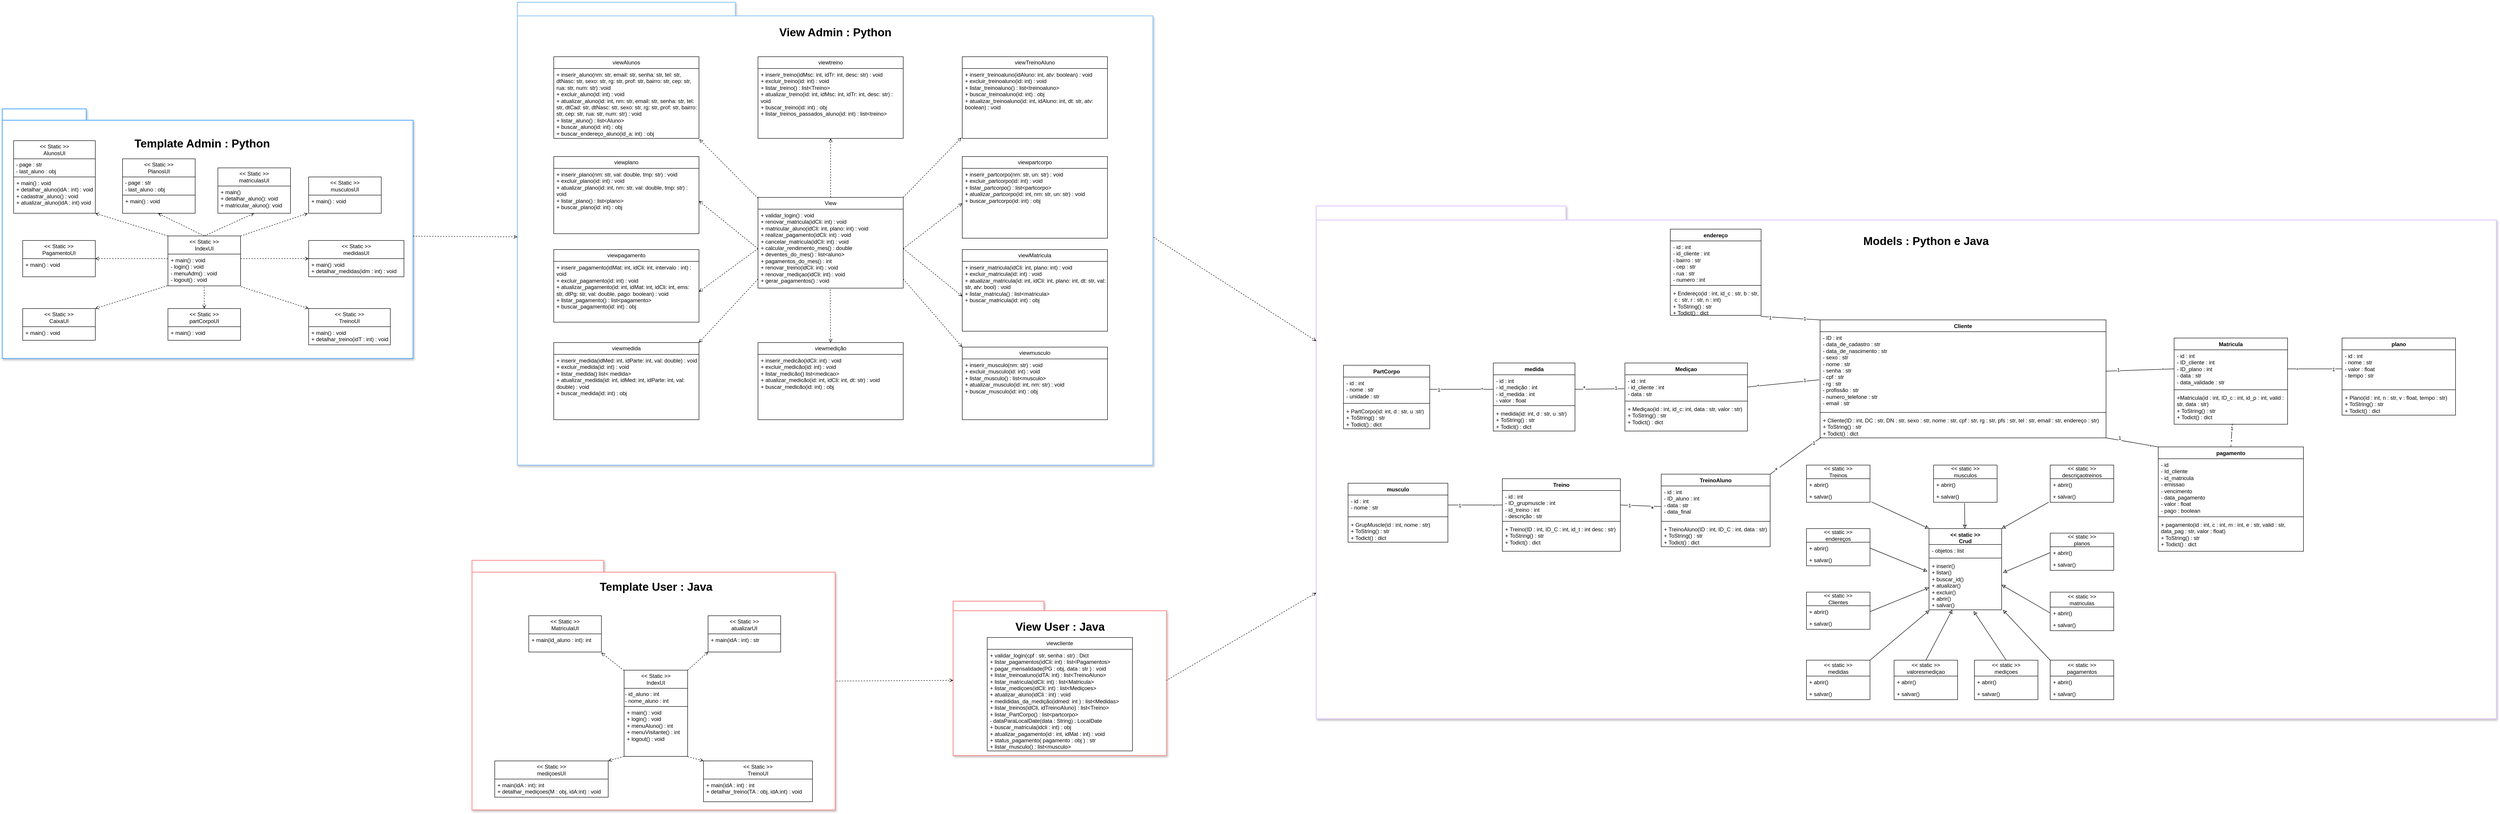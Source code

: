 <mxfile version="26.0.14">
  <diagram id="C5RBs43oDa-KdzZeNtuy" name="Page-1">
    <mxGraphModel dx="9655" dy="4329" grid="1" gridSize="10" guides="1" tooltips="1" connect="1" arrows="1" fold="1" page="1" pageScale="1" pageWidth="827" pageHeight="1169" math="0" shadow="0">
      <root>
        <mxCell id="WIyWlLk6GJQsqaUBKTNV-0" />
        <mxCell id="WIyWlLk6GJQsqaUBKTNV-1" parent="WIyWlLk6GJQsqaUBKTNV-0" />
        <mxCell id="xLwpl0vCefZQHkBtUd5V-339" value="" style="shape=folder;fontStyle=1;spacingTop=10;tabWidth=185;tabHeight=25;tabPosition=left;html=1;whiteSpace=wrap;fontFamily=Helvetica;fontSize=11;fontColor=default;labelBackgroundColor=default;strokeColor=#66B2FF;strokeWidth=2;perimeterSpacing=0;shadow=1;" parent="WIyWlLk6GJQsqaUBKTNV-1" vertex="1">
          <mxGeometry x="-3855" y="-175" width="905" height="550" as="geometry" />
        </mxCell>
        <mxCell id="xLwpl0vCefZQHkBtUd5V-284" value="" style="shape=folder;fontStyle=1;spacingTop=10;tabWidth=480;tabHeight=30;tabPosition=left;html=1;whiteSpace=wrap;shadow=1;strokeColor=#99CCFF;strokeWidth=2;perimeterSpacing=0;" parent="WIyWlLk6GJQsqaUBKTNV-1" vertex="1">
          <mxGeometry x="-2720" y="-410" width="1400" height="1020" as="geometry" />
        </mxCell>
        <mxCell id="xLwpl0vCefZQHkBtUd5V-0" value="" style="shape=folder;fontStyle=1;spacingTop=10;tabWidth=550;tabHeight=31;tabPosition=left;html=1;whiteSpace=wrap;strokeWidth=2;strokeColor=#E5CCFF;shadow=1;" parent="WIyWlLk6GJQsqaUBKTNV-1" vertex="1">
          <mxGeometry x="-960" y="39" width="2600" height="1130" as="geometry" />
        </mxCell>
        <mxCell id="xLwpl0vCefZQHkBtUd5V-126" value="Cliente" style="swimlane;fontStyle=1;align=center;verticalAlign=top;childLayout=stackLayout;horizontal=1;startSize=26;horizontalStack=0;resizeParent=1;resizeParentMax=0;resizeLast=0;collapsible=1;marginBottom=0;whiteSpace=wrap;html=1;fontFamily=Helvetica;" parent="WIyWlLk6GJQsqaUBKTNV-1" vertex="1">
          <mxGeometry x="150" y="290" width="630" height="260" as="geometry" />
        </mxCell>
        <mxCell id="xLwpl0vCefZQHkBtUd5V-127" value="- ID : int&lt;div&gt;&lt;div&gt;- data_de_cadastro : str&lt;/div&gt;&lt;div&gt;- data_de_nascimento : str&lt;/div&gt;&lt;div&gt;- sexo : str&lt;/div&gt;&lt;div&gt;- nome : str&lt;/div&gt;&lt;div&gt;- senha : str&amp;nbsp;&lt;/div&gt;&lt;div&gt;- cpf : str&lt;/div&gt;&lt;div&gt;- rg : str&lt;/div&gt;&lt;div&gt;- profissão : str&lt;/div&gt;&lt;div&gt;- numero_telefone : str&lt;/div&gt;&lt;div&gt;- email : str&lt;/div&gt;&lt;div&gt;&lt;br&gt;&lt;/div&gt;&lt;/div&gt;" style="text;strokeColor=none;fillColor=none;align=left;verticalAlign=top;spacingLeft=4;spacingRight=4;overflow=hidden;rotatable=0;points=[[0,0.5],[1,0.5]];portConstraint=eastwest;whiteSpace=wrap;html=1;fontFamily=Helvetica;" parent="xLwpl0vCefZQHkBtUd5V-126" vertex="1">
          <mxGeometry y="26" width="630" height="174" as="geometry" />
        </mxCell>
        <mxCell id="xLwpl0vCefZQHkBtUd5V-128" value="" style="line;strokeWidth=1;fillColor=none;align=left;verticalAlign=middle;spacingTop=-1;spacingLeft=3;spacingRight=3;rotatable=0;labelPosition=right;points=[];portConstraint=eastwest;strokeColor=inherit;fontFamily=Helvetica;" parent="xLwpl0vCefZQHkBtUd5V-126" vertex="1">
          <mxGeometry y="200" width="630" height="8" as="geometry" />
        </mxCell>
        <mxCell id="xLwpl0vCefZQHkBtUd5V-129" value="+ Cliente(ID : int, DC : str, DN : str, sexo : str, nome : str, cpf : str, rg : str, pfs : str, tel : str, email : str, endereço : str)&lt;div&gt;+ ToString() : str&lt;/div&gt;&lt;div&gt;+ Todict() : dict&lt;/div&gt;&lt;div&gt;&amp;nbsp;&lt;/div&gt;" style="text;strokeColor=none;fillColor=none;align=left;verticalAlign=top;spacingLeft=4;spacingRight=4;overflow=hidden;rotatable=0;points=[[0,0.5],[1,0.5]];portConstraint=eastwest;whiteSpace=wrap;html=1;fontFamily=Helvetica;" parent="xLwpl0vCefZQHkBtUd5V-126" vertex="1">
          <mxGeometry y="208" width="630" height="52" as="geometry" />
        </mxCell>
        <mxCell id="xLwpl0vCefZQHkBtUd5V-130" value="Mediçao" style="swimlane;fontStyle=1;align=center;verticalAlign=top;childLayout=stackLayout;horizontal=1;startSize=26;horizontalStack=0;resizeParent=1;resizeParentMax=0;resizeLast=0;collapsible=1;marginBottom=0;whiteSpace=wrap;html=1;fontFamily=Helvetica;" parent="WIyWlLk6GJQsqaUBKTNV-1" vertex="1">
          <mxGeometry x="-280" y="385" width="270" height="150" as="geometry" />
        </mxCell>
        <mxCell id="xLwpl0vCefZQHkBtUd5V-131" value="- id : int&lt;div&gt;- id_cliente : int&lt;/div&gt;&lt;div&gt;- data : str&lt;/div&gt;" style="text;strokeColor=none;fillColor=none;align=left;verticalAlign=top;spacingLeft=4;spacingRight=4;overflow=hidden;rotatable=0;points=[[0,0.5],[1,0.5]];portConstraint=eastwest;whiteSpace=wrap;html=1;fontFamily=Helvetica;" parent="xLwpl0vCefZQHkBtUd5V-130" vertex="1">
          <mxGeometry y="26" width="270" height="54" as="geometry" />
        </mxCell>
        <mxCell id="xLwpl0vCefZQHkBtUd5V-132" value="" style="line;strokeWidth=1;fillColor=none;align=left;verticalAlign=middle;spacingTop=-1;spacingLeft=3;spacingRight=3;rotatable=0;labelPosition=right;points=[];portConstraint=eastwest;strokeColor=inherit;fontFamily=Helvetica;" parent="xLwpl0vCefZQHkBtUd5V-130" vertex="1">
          <mxGeometry y="80" width="270" height="8" as="geometry" />
        </mxCell>
        <mxCell id="xLwpl0vCefZQHkBtUd5V-133" value="+ Mediçao(id : int, id_c: int, data : str, valor : str)&lt;div&gt;&lt;span style=&quot;background-color: transparent; color: light-dark(rgb(0, 0, 0), rgb(255, 255, 255));&quot;&gt;+ ToString() : str&lt;/span&gt;&lt;/div&gt;&lt;div&gt;+ Todict() : dict&lt;span style=&quot;background-color: transparent; color: light-dark(rgb(0, 0, 0), rgb(255, 255, 255));&quot;&gt;&lt;br&gt;&lt;/span&gt;&lt;/div&gt;" style="text;strokeColor=none;fillColor=none;align=left;verticalAlign=top;spacingLeft=4;spacingRight=4;overflow=hidden;rotatable=0;points=[[0,0.5],[1,0.5]];portConstraint=eastwest;whiteSpace=wrap;html=1;fontFamily=Helvetica;" parent="xLwpl0vCefZQHkBtUd5V-130" vertex="1">
          <mxGeometry y="88" width="270" height="62" as="geometry" />
        </mxCell>
        <mxCell id="xLwpl0vCefZQHkBtUd5V-134" value="Matricula" style="swimlane;fontStyle=1;align=center;verticalAlign=top;childLayout=stackLayout;horizontal=1;startSize=26;horizontalStack=0;resizeParent=1;resizeParentMax=0;resizeLast=0;collapsible=1;marginBottom=0;whiteSpace=wrap;html=1;fontFamily=Helvetica;" parent="WIyWlLk6GJQsqaUBKTNV-1" vertex="1">
          <mxGeometry x="930" y="330" width="250" height="190" as="geometry" />
        </mxCell>
        <mxCell id="xLwpl0vCefZQHkBtUd5V-135" value="- id : int&lt;div&gt;- ID_cliente : int&lt;/div&gt;&lt;div&gt;- ID_plano : int&lt;/div&gt;&lt;div&gt;- data : str&lt;/div&gt;&lt;div&gt;- data_validade : str&lt;/div&gt;" style="text;strokeColor=none;fillColor=none;align=left;verticalAlign=top;spacingLeft=4;spacingRight=4;overflow=hidden;rotatable=0;points=[[0,0.5],[1,0.5]];portConstraint=eastwest;whiteSpace=wrap;html=1;fontFamily=Helvetica;" parent="xLwpl0vCefZQHkBtUd5V-134" vertex="1">
          <mxGeometry y="26" width="250" height="84" as="geometry" />
        </mxCell>
        <mxCell id="xLwpl0vCefZQHkBtUd5V-136" value="" style="line;strokeWidth=1;fillColor=none;align=left;verticalAlign=middle;spacingTop=-1;spacingLeft=3;spacingRight=3;rotatable=0;labelPosition=right;points=[];portConstraint=eastwest;strokeColor=inherit;fontFamily=Helvetica;" parent="xLwpl0vCefZQHkBtUd5V-134" vertex="1">
          <mxGeometry y="110" width="250" height="8" as="geometry" />
        </mxCell>
        <mxCell id="xLwpl0vCefZQHkBtUd5V-137" value="+Matricula(id : int, ID_c : int, id_p : int, valid : str, data : str&lt;span style=&quot;background-color: transparent; color: light-dark(rgb(0, 0, 0), rgb(255, 255, 255));&quot;&gt;)&lt;/span&gt;&lt;div&gt;+ ToString() : str&lt;span style=&quot;background-color: transparent; color: light-dark(rgb(0, 0, 0), rgb(255, 255, 255));&quot;&gt;&lt;br&gt;&lt;/span&gt;&lt;/div&gt;&lt;div&gt;+ Todict() : dict&lt;br&gt;&lt;/div&gt;" style="text;strokeColor=none;fillColor=none;align=left;verticalAlign=top;spacingLeft=4;spacingRight=4;overflow=hidden;rotatable=0;points=[[0,0.5],[1,0.5]];portConstraint=eastwest;whiteSpace=wrap;html=1;fontFamily=Helvetica;" parent="xLwpl0vCefZQHkBtUd5V-134" vertex="1">
          <mxGeometry y="118" width="250" height="72" as="geometry" />
        </mxCell>
        <mxCell id="xLwpl0vCefZQHkBtUd5V-138" value="pagamento" style="swimlane;fontStyle=1;align=center;verticalAlign=top;childLayout=stackLayout;horizontal=1;startSize=26;horizontalStack=0;resizeParent=1;resizeParentMax=0;resizeLast=0;collapsible=1;marginBottom=0;whiteSpace=wrap;html=1;fontFamily=Helvetica;" parent="WIyWlLk6GJQsqaUBKTNV-1" vertex="1">
          <mxGeometry x="895" y="570" width="320" height="230" as="geometry" />
        </mxCell>
        <mxCell id="xLwpl0vCefZQHkBtUd5V-139" value="- id&lt;div&gt;- Id_cliente&lt;/div&gt;&lt;div&gt;- id_matricula&lt;/div&gt;&lt;div&gt;- emissao&lt;/div&gt;&lt;div&gt;- vencimento&lt;/div&gt;&lt;div&gt;- data_pagamento&lt;/div&gt;&lt;div&gt;- valor : float&lt;/div&gt;&lt;div&gt;- pago : boolean&lt;/div&gt;" style="text;strokeColor=none;fillColor=none;align=left;verticalAlign=top;spacingLeft=4;spacingRight=4;overflow=hidden;rotatable=0;points=[[0,0.5],[1,0.5]];portConstraint=eastwest;whiteSpace=wrap;html=1;fontFamily=Helvetica;" parent="xLwpl0vCefZQHkBtUd5V-138" vertex="1">
          <mxGeometry y="26" width="320" height="124" as="geometry" />
        </mxCell>
        <mxCell id="xLwpl0vCefZQHkBtUd5V-140" value="" style="line;strokeWidth=1;fillColor=none;align=left;verticalAlign=middle;spacingTop=-1;spacingLeft=3;spacingRight=3;rotatable=0;labelPosition=right;points=[];portConstraint=eastwest;strokeColor=inherit;fontFamily=Helvetica;" parent="xLwpl0vCefZQHkBtUd5V-138" vertex="1">
          <mxGeometry y="150" width="320" height="8" as="geometry" />
        </mxCell>
        <mxCell id="xLwpl0vCefZQHkBtUd5V-141" value="+ pagamento(id : int, c : int, m : int, e : str, valid : str, data_pag : str, valor : float)&lt;div&gt;+ ToString() : str&lt;br&gt;&lt;/div&gt;&lt;div&gt;+ Todict() : dict&lt;br&gt;&lt;/div&gt;" style="text;strokeColor=none;fillColor=none;align=left;verticalAlign=top;spacingLeft=4;spacingRight=4;overflow=hidden;rotatable=0;points=[[0,0.5],[1,0.5]];portConstraint=eastwest;whiteSpace=wrap;html=1;fontFamily=Helvetica;" parent="xLwpl0vCefZQHkBtUd5V-138" vertex="1">
          <mxGeometry y="158" width="320" height="72" as="geometry" />
        </mxCell>
        <mxCell id="xLwpl0vCefZQHkBtUd5V-142" value="TreinoAluno" style="swimlane;fontStyle=1;align=center;verticalAlign=top;childLayout=stackLayout;horizontal=1;startSize=26;horizontalStack=0;resizeParent=1;resizeParentMax=0;resizeLast=0;collapsible=1;marginBottom=0;whiteSpace=wrap;html=1;fontFamily=Helvetica;" parent="WIyWlLk6GJQsqaUBKTNV-1" vertex="1">
          <mxGeometry x="-200" y="630" width="240" height="160" as="geometry" />
        </mxCell>
        <mxCell id="xLwpl0vCefZQHkBtUd5V-143" value="- id : int&lt;div&gt;- ID_aluno : int&lt;/div&gt;&lt;div&gt;- data : str&lt;/div&gt;&lt;div&gt;- data_final&lt;/div&gt;" style="text;strokeColor=none;fillColor=none;align=left;verticalAlign=top;spacingLeft=4;spacingRight=4;overflow=hidden;rotatable=0;points=[[0,0.5],[1,0.5]];portConstraint=eastwest;whiteSpace=wrap;html=1;fontFamily=Helvetica;" parent="xLwpl0vCefZQHkBtUd5V-142" vertex="1">
          <mxGeometry y="26" width="240" height="74" as="geometry" />
        </mxCell>
        <mxCell id="xLwpl0vCefZQHkBtUd5V-144" value="" style="line;strokeWidth=1;fillColor=none;align=left;verticalAlign=middle;spacingTop=-1;spacingLeft=3;spacingRight=3;rotatable=0;labelPosition=right;points=[];portConstraint=eastwest;strokeColor=inherit;fontFamily=Helvetica;" parent="xLwpl0vCefZQHkBtUd5V-142" vertex="1">
          <mxGeometry y="100" width="240" height="8" as="geometry" />
        </mxCell>
        <mxCell id="xLwpl0vCefZQHkBtUd5V-145" value="+ TreinoAluno(ID : int, ID_C : int, data : str)&lt;div&gt;+ ToString() : str&lt;br&gt;&lt;/div&gt;&lt;div&gt;+ Todict() : dict&lt;br&gt;&lt;/div&gt;" style="text;strokeColor=none;fillColor=none;align=left;verticalAlign=top;spacingLeft=4;spacingRight=4;overflow=hidden;rotatable=0;points=[[0,0.5],[1,0.5]];portConstraint=eastwest;whiteSpace=wrap;html=1;fontFamily=Helvetica;" parent="xLwpl0vCefZQHkBtUd5V-142" vertex="1">
          <mxGeometry y="108" width="240" height="52" as="geometry" />
        </mxCell>
        <mxCell id="xLwpl0vCefZQHkBtUd5V-146" value="&lt;div&gt;&amp;lt;&amp;lt; static &amp;gt;&amp;gt;&lt;/div&gt;Crud" style="swimlane;fontStyle=1;align=center;verticalAlign=top;childLayout=stackLayout;horizontal=1;startSize=35;horizontalStack=0;resizeParent=1;resizeParentMax=0;resizeLast=0;collapsible=1;marginBottom=0;whiteSpace=wrap;html=1;fontFamily=Helvetica;" parent="WIyWlLk6GJQsqaUBKTNV-1" vertex="1">
          <mxGeometry x="390" y="750" width="160" height="179" as="geometry" />
        </mxCell>
        <mxCell id="xLwpl0vCefZQHkBtUd5V-147" value="- objetos : list" style="text;strokeColor=none;fillColor=none;align=left;verticalAlign=top;spacingLeft=4;spacingRight=4;overflow=hidden;rotatable=0;points=[[0,0.5],[1,0.5]];portConstraint=eastwest;whiteSpace=wrap;html=1;fontFamily=Helvetica;" parent="xLwpl0vCefZQHkBtUd5V-146" vertex="1">
          <mxGeometry y="35" width="160" height="26" as="geometry" />
        </mxCell>
        <mxCell id="xLwpl0vCefZQHkBtUd5V-148" value="" style="line;strokeWidth=1;fillColor=none;align=left;verticalAlign=middle;spacingTop=-1;spacingLeft=3;spacingRight=3;rotatable=0;labelPosition=right;points=[];portConstraint=eastwest;strokeColor=inherit;fontFamily=Helvetica;" parent="xLwpl0vCefZQHkBtUd5V-146" vertex="1">
          <mxGeometry y="61" width="160" height="8" as="geometry" />
        </mxCell>
        <mxCell id="xLwpl0vCefZQHkBtUd5V-149" value="+ inserir()&lt;div&gt;+ listar()&lt;/div&gt;&lt;div&gt;+ buscar_id()&lt;/div&gt;&lt;div&gt;+ atualizar()&lt;/div&gt;&lt;div&gt;+ excluir()&lt;/div&gt;&lt;div&gt;+ abrir()&lt;/div&gt;&lt;div&gt;+ salvar()&lt;/div&gt;" style="text;strokeColor=none;fillColor=none;align=left;verticalAlign=top;spacingLeft=4;spacingRight=4;overflow=hidden;rotatable=0;points=[[0,0.5],[1,0.5]];portConstraint=eastwest;whiteSpace=wrap;html=1;fontFamily=Helvetica;" parent="xLwpl0vCefZQHkBtUd5V-146" vertex="1">
          <mxGeometry y="69" width="160" height="110" as="geometry" />
        </mxCell>
        <mxCell id="xLwpl0vCefZQHkBtUd5V-150" value="&lt;div&gt;&amp;lt;&amp;lt; static &amp;gt;&amp;gt;&lt;br&gt;&lt;/div&gt;pagamentos" style="swimlane;fontStyle=0;childLayout=stackLayout;horizontal=1;startSize=35;fillColor=none;horizontalStack=0;resizeParent=1;resizeParentMax=0;resizeLast=0;collapsible=1;marginBottom=0;whiteSpace=wrap;html=1;fontFamily=Helvetica;" parent="WIyWlLk6GJQsqaUBKTNV-1" vertex="1">
          <mxGeometry x="657" y="1040" width="140" height="87" as="geometry" />
        </mxCell>
        <mxCell id="xLwpl0vCefZQHkBtUd5V-151" value="+ abrir()" style="text;strokeColor=none;fillColor=none;align=left;verticalAlign=top;spacingLeft=4;spacingRight=4;overflow=hidden;rotatable=0;points=[[0,0.5],[1,0.5]];portConstraint=eastwest;whiteSpace=wrap;html=1;fontFamily=Helvetica;" parent="xLwpl0vCefZQHkBtUd5V-150" vertex="1">
          <mxGeometry y="35" width="140" height="26" as="geometry" />
        </mxCell>
        <mxCell id="xLwpl0vCefZQHkBtUd5V-152" value="+ salvar()" style="text;strokeColor=none;fillColor=none;align=left;verticalAlign=top;spacingLeft=4;spacingRight=4;overflow=hidden;rotatable=0;points=[[0,0.5],[1,0.5]];portConstraint=eastwest;whiteSpace=wrap;html=1;fontFamily=Helvetica;" parent="xLwpl0vCefZQHkBtUd5V-150" vertex="1">
          <mxGeometry y="61" width="140" height="26" as="geometry" />
        </mxCell>
        <mxCell id="xLwpl0vCefZQHkBtUd5V-153" style="edgeStyle=none;shape=connector;rounded=0;orthogonalLoop=1;jettySize=auto;html=1;exitX=0.5;exitY=0;exitDx=0;exitDy=0;strokeColor=default;align=center;verticalAlign=middle;fontFamily=Helvetica;fontSize=11;fontColor=default;labelBackgroundColor=default;endArrow=classic;endFill=0;" parent="WIyWlLk6GJQsqaUBKTNV-1" source="xLwpl0vCefZQHkBtUd5V-154" target="xLwpl0vCefZQHkBtUd5V-149" edge="1">
          <mxGeometry relative="1" as="geometry" />
        </mxCell>
        <mxCell id="xLwpl0vCefZQHkBtUd5V-154" value="&lt;div&gt;&amp;lt;&amp;lt; static &amp;gt;&amp;gt;&lt;br&gt;&lt;/div&gt;valoresmediçao" style="swimlane;fontStyle=0;childLayout=stackLayout;horizontal=1;startSize=35;fillColor=none;horizontalStack=0;resizeParent=1;resizeParentMax=0;resizeLast=0;collapsible=1;marginBottom=0;whiteSpace=wrap;html=1;fontFamily=Helvetica;" parent="WIyWlLk6GJQsqaUBKTNV-1" vertex="1">
          <mxGeometry x="313" y="1040" width="140" height="87" as="geometry" />
        </mxCell>
        <mxCell id="xLwpl0vCefZQHkBtUd5V-155" value="+ abrir()" style="text;strokeColor=none;fillColor=none;align=left;verticalAlign=top;spacingLeft=4;spacingRight=4;overflow=hidden;rotatable=0;points=[[0,0.5],[1,0.5]];portConstraint=eastwest;whiteSpace=wrap;html=1;fontFamily=Helvetica;" parent="xLwpl0vCefZQHkBtUd5V-154" vertex="1">
          <mxGeometry y="35" width="140" height="26" as="geometry" />
        </mxCell>
        <mxCell id="xLwpl0vCefZQHkBtUd5V-156" value="+ salvar()" style="text;strokeColor=none;fillColor=none;align=left;verticalAlign=top;spacingLeft=4;spacingRight=4;overflow=hidden;rotatable=0;points=[[0,0.5],[1,0.5]];portConstraint=eastwest;whiteSpace=wrap;html=1;fontFamily=Helvetica;" parent="xLwpl0vCefZQHkBtUd5V-154" vertex="1">
          <mxGeometry y="61" width="140" height="26" as="geometry" />
        </mxCell>
        <mxCell id="xLwpl0vCefZQHkBtUd5V-157" value="&lt;div&gt;&amp;lt;&amp;lt; static &amp;gt;&amp;gt;&lt;br&gt;&lt;/div&gt;medidas" style="swimlane;fontStyle=0;childLayout=stackLayout;horizontal=1;startSize=35;fillColor=none;horizontalStack=0;resizeParent=1;resizeParentMax=0;resizeLast=0;collapsible=1;marginBottom=0;whiteSpace=wrap;html=1;fontFamily=Helvetica;" parent="WIyWlLk6GJQsqaUBKTNV-1" vertex="1">
          <mxGeometry x="120" y="1040" width="140" height="87" as="geometry" />
        </mxCell>
        <mxCell id="xLwpl0vCefZQHkBtUd5V-158" value="+ abrir()" style="text;strokeColor=none;fillColor=none;align=left;verticalAlign=top;spacingLeft=4;spacingRight=4;overflow=hidden;rotatable=0;points=[[0,0.5],[1,0.5]];portConstraint=eastwest;whiteSpace=wrap;html=1;fontFamily=Helvetica;" parent="xLwpl0vCefZQHkBtUd5V-157" vertex="1">
          <mxGeometry y="35" width="140" height="26" as="geometry" />
        </mxCell>
        <mxCell id="xLwpl0vCefZQHkBtUd5V-159" value="+ salvar()" style="text;strokeColor=none;fillColor=none;align=left;verticalAlign=top;spacingLeft=4;spacingRight=4;overflow=hidden;rotatable=0;points=[[0,0.5],[1,0.5]];portConstraint=eastwest;whiteSpace=wrap;html=1;fontFamily=Helvetica;" parent="xLwpl0vCefZQHkBtUd5V-157" vertex="1">
          <mxGeometry y="61" width="140" height="26" as="geometry" />
        </mxCell>
        <mxCell id="xLwpl0vCefZQHkBtUd5V-160" value="&lt;div&gt;&amp;lt;&amp;lt; static &amp;gt;&amp;gt;&lt;br&gt;&lt;/div&gt;Clientes" style="swimlane;fontStyle=0;childLayout=stackLayout;horizontal=1;startSize=30;fillColor=none;horizontalStack=0;resizeParent=1;resizeParentMax=0;resizeLast=0;collapsible=1;marginBottom=0;whiteSpace=wrap;html=1;fontFamily=Helvetica;" parent="WIyWlLk6GJQsqaUBKTNV-1" vertex="1">
          <mxGeometry x="120" y="890" width="140" height="82" as="geometry" />
        </mxCell>
        <mxCell id="xLwpl0vCefZQHkBtUd5V-161" value="+ abrir()" style="text;strokeColor=none;fillColor=none;align=left;verticalAlign=top;spacingLeft=4;spacingRight=4;overflow=hidden;rotatable=0;points=[[0,0.5],[1,0.5]];portConstraint=eastwest;whiteSpace=wrap;html=1;fontFamily=Helvetica;" parent="xLwpl0vCefZQHkBtUd5V-160" vertex="1">
          <mxGeometry y="30" width="140" height="26" as="geometry" />
        </mxCell>
        <mxCell id="xLwpl0vCefZQHkBtUd5V-162" value="+ salvar()" style="text;strokeColor=none;fillColor=none;align=left;verticalAlign=top;spacingLeft=4;spacingRight=4;overflow=hidden;rotatable=0;points=[[0,0.5],[1,0.5]];portConstraint=eastwest;whiteSpace=wrap;html=1;fontFamily=Helvetica;" parent="xLwpl0vCefZQHkBtUd5V-160" vertex="1">
          <mxGeometry y="56" width="140" height="26" as="geometry" />
        </mxCell>
        <mxCell id="xLwpl0vCefZQHkBtUd5V-163" value="&lt;div&gt;&amp;lt;&amp;lt; static &amp;gt;&amp;gt;&lt;br&gt;&lt;/div&gt;matriculas" style="swimlane;fontStyle=0;childLayout=stackLayout;horizontal=1;startSize=33;fillColor=none;horizontalStack=0;resizeParent=1;resizeParentMax=0;resizeLast=0;collapsible=1;marginBottom=0;whiteSpace=wrap;html=1;fontFamily=Helvetica;" parent="WIyWlLk6GJQsqaUBKTNV-1" vertex="1">
          <mxGeometry x="657" y="890" width="140" height="85" as="geometry" />
        </mxCell>
        <mxCell id="xLwpl0vCefZQHkBtUd5V-164" value="+ abrir()" style="text;strokeColor=none;fillColor=none;align=left;verticalAlign=top;spacingLeft=4;spacingRight=4;overflow=hidden;rotatable=0;points=[[0,0.5],[1,0.5]];portConstraint=eastwest;whiteSpace=wrap;html=1;fontFamily=Helvetica;" parent="xLwpl0vCefZQHkBtUd5V-163" vertex="1">
          <mxGeometry y="33" width="140" height="26" as="geometry" />
        </mxCell>
        <mxCell id="xLwpl0vCefZQHkBtUd5V-165" value="+ salvar()" style="text;strokeColor=none;fillColor=none;align=left;verticalAlign=top;spacingLeft=4;spacingRight=4;overflow=hidden;rotatable=0;points=[[0,0.5],[1,0.5]];portConstraint=eastwest;whiteSpace=wrap;html=1;fontFamily=Helvetica;" parent="xLwpl0vCefZQHkBtUd5V-163" vertex="1">
          <mxGeometry y="59" width="140" height="26" as="geometry" />
        </mxCell>
        <mxCell id="xLwpl0vCefZQHkBtUd5V-166" style="edgeStyle=none;shape=connector;rounded=0;orthogonalLoop=1;jettySize=auto;html=1;exitX=1;exitY=0.5;exitDx=0;exitDy=0;strokeColor=default;align=center;verticalAlign=middle;fontFamily=Helvetica;fontSize=11;fontColor=default;labelBackgroundColor=default;endArrow=classic;endFill=0;" parent="WIyWlLk6GJQsqaUBKTNV-1" source="xLwpl0vCefZQHkBtUd5V-161" edge="1">
          <mxGeometry relative="1" as="geometry">
            <mxPoint x="390" y="880" as="targetPoint" />
          </mxGeometry>
        </mxCell>
        <mxCell id="xLwpl0vCefZQHkBtUd5V-167" style="edgeStyle=none;shape=connector;rounded=0;orthogonalLoop=1;jettySize=auto;html=1;exitX=1;exitY=0.5;exitDx=0;exitDy=0;entryX=-0.003;entryY=0.609;entryDx=0;entryDy=0;entryPerimeter=0;strokeColor=default;align=center;verticalAlign=middle;fontFamily=Helvetica;fontSize=11;fontColor=default;labelBackgroundColor=default;endArrow=none;endFill=0;startFill=0;" parent="WIyWlLk6GJQsqaUBKTNV-1" source="xLwpl0vCefZQHkBtUd5V-131" target="xLwpl0vCefZQHkBtUd5V-127" edge="1">
          <mxGeometry relative="1" as="geometry" />
        </mxCell>
        <mxCell id="xLwpl0vCefZQHkBtUd5V-168" value="*" style="edgeLabel;html=1;align=center;verticalAlign=middle;resizable=0;points=[];fontFamily=Helvetica;fontSize=11;fontColor=default;labelBackgroundColor=default;" parent="xLwpl0vCefZQHkBtUd5V-167" vertex="1" connectable="0">
          <mxGeometry x="-0.709" relative="1" as="geometry">
            <mxPoint as="offset" />
          </mxGeometry>
        </mxCell>
        <mxCell id="xLwpl0vCefZQHkBtUd5V-169" value="1" style="edgeLabel;html=1;align=center;verticalAlign=middle;resizable=0;points=[];fontFamily=Helvetica;fontSize=11;fontColor=default;labelBackgroundColor=default;" parent="xLwpl0vCefZQHkBtUd5V-167" vertex="1" connectable="0">
          <mxGeometry x="0.444" y="-1" relative="1" as="geometry">
            <mxPoint x="12" y="-5" as="offset" />
          </mxGeometry>
        </mxCell>
        <mxCell id="xLwpl0vCefZQHkBtUd5V-170" style="edgeStyle=none;shape=connector;rounded=0;orthogonalLoop=1;jettySize=auto;html=1;exitX=0;exitY=0.5;exitDx=0;exitDy=0;entryX=1;entryY=0.5;entryDx=0;entryDy=0;strokeColor=default;align=center;verticalAlign=middle;fontFamily=Helvetica;fontSize=11;fontColor=default;labelBackgroundColor=default;endArrow=none;endFill=0;startFill=0;" parent="WIyWlLk6GJQsqaUBKTNV-1" source="xLwpl0vCefZQHkBtUd5V-135" target="xLwpl0vCefZQHkBtUd5V-127" edge="1">
          <mxGeometry relative="1" as="geometry" />
        </mxCell>
        <mxCell id="xLwpl0vCefZQHkBtUd5V-171" value="*" style="edgeLabel;html=1;align=center;verticalAlign=middle;resizable=0;points=[];fontFamily=Helvetica;fontSize=11;fontColor=default;labelBackgroundColor=default;" parent="xLwpl0vCefZQHkBtUd5V-170" vertex="1" connectable="0">
          <mxGeometry x="-0.66" relative="1" as="geometry">
            <mxPoint y="1" as="offset" />
          </mxGeometry>
        </mxCell>
        <mxCell id="xLwpl0vCefZQHkBtUd5V-172" value="1" style="edgeLabel;html=1;align=center;verticalAlign=middle;resizable=0;points=[];fontFamily=Helvetica;fontSize=11;fontColor=default;labelBackgroundColor=default;" parent="xLwpl0vCefZQHkBtUd5V-170" vertex="1" connectable="0">
          <mxGeometry x="0.64" y="-2" relative="1" as="geometry">
            <mxPoint as="offset" />
          </mxGeometry>
        </mxCell>
        <mxCell id="xLwpl0vCefZQHkBtUd5V-173" style="edgeStyle=none;shape=connector;rounded=0;orthogonalLoop=1;jettySize=auto;html=1;exitX=0;exitY=0;exitDx=0;exitDy=0;entryX=1;entryY=1;entryDx=0;entryDy=0;entryPerimeter=0;strokeColor=default;align=center;verticalAlign=middle;fontFamily=Helvetica;fontSize=11;fontColor=default;labelBackgroundColor=default;startFill=0;endArrow=none;endFill=0;" parent="WIyWlLk6GJQsqaUBKTNV-1" source="xLwpl0vCefZQHkBtUd5V-138" target="xLwpl0vCefZQHkBtUd5V-129" edge="1">
          <mxGeometry relative="1" as="geometry" />
        </mxCell>
        <mxCell id="xLwpl0vCefZQHkBtUd5V-174" value="1" style="edgeLabel;html=1;align=center;verticalAlign=middle;resizable=0;points=[];fontFamily=Helvetica;fontSize=11;fontColor=default;labelBackgroundColor=default;" parent="xLwpl0vCefZQHkBtUd5V-173" vertex="1" connectable="0">
          <mxGeometry x="-0.353" y="2" relative="1" as="geometry">
            <mxPoint x="-47" y="-16" as="offset" />
          </mxGeometry>
        </mxCell>
        <mxCell id="xLwpl0vCefZQHkBtUd5V-175" value="*" style="edgeLabel;html=1;align=center;verticalAlign=middle;resizable=0;points=[];fontFamily=Helvetica;fontSize=11;fontColor=default;labelBackgroundColor=default;" parent="xLwpl0vCefZQHkBtUd5V-173" vertex="1" connectable="0">
          <mxGeometry x="-0.305" y="-1" relative="1" as="geometry">
            <mxPoint x="22" y="7" as="offset" />
          </mxGeometry>
        </mxCell>
        <mxCell id="xLwpl0vCefZQHkBtUd5V-176" style="edgeStyle=none;shape=connector;rounded=0;orthogonalLoop=1;jettySize=auto;html=1;exitX=1;exitY=0;exitDx=0;exitDy=0;entryX=0.003;entryY=0.982;entryDx=0;entryDy=0;entryPerimeter=0;strokeColor=default;align=center;verticalAlign=middle;fontFamily=Helvetica;fontSize=11;fontColor=default;labelBackgroundColor=default;startFill=0;endArrow=none;endFill=0;" parent="WIyWlLk6GJQsqaUBKTNV-1" source="xLwpl0vCefZQHkBtUd5V-142" target="xLwpl0vCefZQHkBtUd5V-129" edge="1">
          <mxGeometry relative="1" as="geometry" />
        </mxCell>
        <mxCell id="xLwpl0vCefZQHkBtUd5V-177" value="1" style="edgeLabel;html=1;align=center;verticalAlign=middle;resizable=0;points=[];fontFamily=Helvetica;fontSize=11;fontColor=default;labelBackgroundColor=default;" parent="xLwpl0vCefZQHkBtUd5V-176" vertex="1" connectable="0">
          <mxGeometry x="0.711" relative="1" as="geometry">
            <mxPoint as="offset" />
          </mxGeometry>
        </mxCell>
        <mxCell id="xLwpl0vCefZQHkBtUd5V-178" value="*&amp;nbsp;" style="edgeLabel;html=1;align=center;verticalAlign=middle;resizable=0;points=[];fontFamily=Helvetica;fontSize=15;fontColor=default;labelBackgroundColor=default;" parent="xLwpl0vCefZQHkBtUd5V-176" vertex="1" connectable="0">
          <mxGeometry x="-0.695" y="-2" relative="1" as="geometry">
            <mxPoint x="-3" as="offset" />
          </mxGeometry>
        </mxCell>
        <mxCell id="xLwpl0vCefZQHkBtUd5V-179" value="medida" style="swimlane;fontStyle=1;align=center;verticalAlign=top;childLayout=stackLayout;horizontal=1;startSize=26;horizontalStack=0;resizeParent=1;resizeParentMax=0;resizeLast=0;collapsible=1;marginBottom=0;whiteSpace=wrap;html=1;" parent="WIyWlLk6GJQsqaUBKTNV-1" vertex="1">
          <mxGeometry x="-570" y="385" width="180" height="150" as="geometry" />
        </mxCell>
        <mxCell id="xLwpl0vCefZQHkBtUd5V-180" value="- id : int&lt;div&gt;- id_medição : int&lt;/div&gt;&lt;div&gt;- id_medida : int&lt;/div&gt;&lt;div&gt;- valor : float&lt;br&gt;&lt;/div&gt;" style="text;strokeColor=none;fillColor=none;align=left;verticalAlign=top;spacingLeft=4;spacingRight=4;overflow=hidden;rotatable=0;points=[[0,0.5],[1,0.5]];portConstraint=eastwest;whiteSpace=wrap;html=1;" parent="xLwpl0vCefZQHkBtUd5V-179" vertex="1">
          <mxGeometry y="26" width="180" height="64" as="geometry" />
        </mxCell>
        <mxCell id="xLwpl0vCefZQHkBtUd5V-181" value="" style="line;strokeWidth=1;fillColor=none;align=left;verticalAlign=middle;spacingTop=-1;spacingLeft=3;spacingRight=3;rotatable=0;labelPosition=right;points=[];portConstraint=eastwest;strokeColor=inherit;" parent="xLwpl0vCefZQHkBtUd5V-179" vertex="1">
          <mxGeometry y="90" width="180" height="8" as="geometry" />
        </mxCell>
        <mxCell id="xLwpl0vCefZQHkBtUd5V-182" value="+ medida(id: int, d : str, u :str)&lt;div&gt;+ ToString() : str&lt;br&gt;&lt;/div&gt;&lt;div&gt;+ Todict() : dict&lt;br&gt;&lt;/div&gt;&lt;div&gt;&lt;br&gt;&lt;/div&gt;" style="text;strokeColor=none;fillColor=none;align=left;verticalAlign=top;spacingLeft=4;spacingRight=4;overflow=hidden;rotatable=0;points=[[0,0.5],[1,0.5]];portConstraint=eastwest;whiteSpace=wrap;html=1;" parent="xLwpl0vCefZQHkBtUd5V-179" vertex="1">
          <mxGeometry y="98" width="180" height="52" as="geometry" />
        </mxCell>
        <mxCell id="xLwpl0vCefZQHkBtUd5V-183" value="endereço" style="swimlane;fontStyle=1;align=center;verticalAlign=top;childLayout=stackLayout;horizontal=1;startSize=26;horizontalStack=0;resizeParent=1;resizeParentMax=0;resizeLast=0;collapsible=1;marginBottom=0;whiteSpace=wrap;html=1;" parent="WIyWlLk6GJQsqaUBKTNV-1" vertex="1">
          <mxGeometry x="-180" y="90" width="200" height="190" as="geometry" />
        </mxCell>
        <mxCell id="xLwpl0vCefZQHkBtUd5V-184" value="&lt;div&gt;- id : int&lt;/div&gt;&lt;div&gt;- id_cliente : int&lt;/div&gt;- bairro : str&lt;div&gt;- cep : str&lt;/div&gt;&lt;div&gt;- rua : str&lt;/div&gt;&lt;div&gt;- numero : int&lt;/div&gt;" style="text;strokeColor=none;fillColor=none;align=left;verticalAlign=top;spacingLeft=4;spacingRight=4;overflow=hidden;rotatable=0;points=[[0,0.5],[1,0.5]];portConstraint=eastwest;whiteSpace=wrap;html=1;" parent="xLwpl0vCefZQHkBtUd5V-183" vertex="1">
          <mxGeometry y="26" width="200" height="94" as="geometry" />
        </mxCell>
        <mxCell id="xLwpl0vCefZQHkBtUd5V-185" value="" style="line;strokeWidth=1;fillColor=none;align=left;verticalAlign=middle;spacingTop=-1;spacingLeft=3;spacingRight=3;rotatable=0;labelPosition=right;points=[];portConstraint=eastwest;strokeColor=inherit;" parent="xLwpl0vCefZQHkBtUd5V-183" vertex="1">
          <mxGeometry y="120" width="200" height="8" as="geometry" />
        </mxCell>
        <mxCell id="xLwpl0vCefZQHkBtUd5V-186" value="+ Endereço(id : int, id_c : str, b : str,&lt;div&gt;&amp;nbsp;c : str, r : str, n : int)&lt;/div&gt;&lt;div&gt;+ ToString() : str&lt;br&gt;&lt;/div&gt;&lt;div&gt;+ Todict() : dict&lt;br&gt;&lt;/div&gt;" style="text;strokeColor=none;fillColor=none;align=left;verticalAlign=top;spacingLeft=4;spacingRight=4;overflow=hidden;rotatable=0;points=[[0,0.5],[1,0.5]];portConstraint=eastwest;whiteSpace=wrap;html=1;" parent="xLwpl0vCefZQHkBtUd5V-183" vertex="1">
          <mxGeometry y="128" width="200" height="62" as="geometry" />
        </mxCell>
        <mxCell id="xLwpl0vCefZQHkBtUd5V-187" style="rounded=0;orthogonalLoop=1;jettySize=auto;html=1;exitX=1;exitY=0.5;exitDx=0;exitDy=0;entryX=-0.005;entryY=0.569;entryDx=0;entryDy=0;endArrow=none;startFill=0;entryPerimeter=0;" parent="WIyWlLk6GJQsqaUBKTNV-1" source="xLwpl0vCefZQHkBtUd5V-180" target="xLwpl0vCefZQHkBtUd5V-131" edge="1">
          <mxGeometry relative="1" as="geometry" />
        </mxCell>
        <mxCell id="xLwpl0vCefZQHkBtUd5V-188" value="*" style="edgeLabel;html=1;align=center;verticalAlign=middle;resizable=0;points=[];fontSize=13;" parent="xLwpl0vCefZQHkBtUd5V-187" vertex="1" connectable="0">
          <mxGeometry x="0.676" relative="1" as="geometry">
            <mxPoint x="-71" y="-2" as="offset" />
          </mxGeometry>
        </mxCell>
        <mxCell id="xLwpl0vCefZQHkBtUd5V-189" value="1" style="edgeLabel;html=1;align=center;verticalAlign=middle;resizable=0;points=[];" parent="xLwpl0vCefZQHkBtUd5V-187" vertex="1" connectable="0">
          <mxGeometry x="-0.506" y="-1" relative="1" as="geometry">
            <mxPoint x="63" y="-4" as="offset" />
          </mxGeometry>
        </mxCell>
        <mxCell id="xLwpl0vCefZQHkBtUd5V-190" style="rounded=0;orthogonalLoop=1;jettySize=auto;html=1;exitX=0;exitY=0;exitDx=0;exitDy=0;entryX=0.994;entryY=1.038;entryDx=0;entryDy=0;entryPerimeter=0;endArrow=none;startFill=0;" parent="WIyWlLk6GJQsqaUBKTNV-1" source="xLwpl0vCefZQHkBtUd5V-126" target="xLwpl0vCefZQHkBtUd5V-186" edge="1">
          <mxGeometry relative="1" as="geometry" />
        </mxCell>
        <mxCell id="xLwpl0vCefZQHkBtUd5V-191" value="1" style="edgeLabel;html=1;align=center;verticalAlign=middle;resizable=0;points=[];" parent="xLwpl0vCefZQHkBtUd5V-190" vertex="1" connectable="0">
          <mxGeometry x="0.671" y="1" relative="1" as="geometry">
            <mxPoint as="offset" />
          </mxGeometry>
        </mxCell>
        <mxCell id="xLwpl0vCefZQHkBtUd5V-192" value="1" style="edgeLabel;html=1;align=center;verticalAlign=middle;resizable=0;points=[];" parent="xLwpl0vCefZQHkBtUd5V-190" vertex="1" connectable="0">
          <mxGeometry x="-0.483" y="-1" relative="1" as="geometry">
            <mxPoint as="offset" />
          </mxGeometry>
        </mxCell>
        <mxCell id="xLwpl0vCefZQHkBtUd5V-193" value="musculo" style="swimlane;fontStyle=1;align=center;verticalAlign=top;childLayout=stackLayout;horizontal=1;startSize=26;horizontalStack=0;resizeParent=1;resizeParentMax=0;resizeLast=0;collapsible=1;marginBottom=0;whiteSpace=wrap;html=1;fontFamily=Helvetica;" parent="WIyWlLk6GJQsqaUBKTNV-1" vertex="1">
          <mxGeometry x="-890" y="650" width="220" height="130" as="geometry" />
        </mxCell>
        <mxCell id="xLwpl0vCefZQHkBtUd5V-194" value="- id : int&lt;div&gt;- nome : str&lt;/div&gt;" style="text;strokeColor=none;fillColor=none;align=left;verticalAlign=top;spacingLeft=4;spacingRight=4;overflow=hidden;rotatable=0;points=[[0,0.5],[1,0.5]];portConstraint=eastwest;whiteSpace=wrap;html=1;fontFamily=Helvetica;" parent="xLwpl0vCefZQHkBtUd5V-193" vertex="1">
          <mxGeometry y="26" width="220" height="44" as="geometry" />
        </mxCell>
        <mxCell id="xLwpl0vCefZQHkBtUd5V-195" value="" style="line;strokeWidth=1;fillColor=none;align=left;verticalAlign=middle;spacingTop=-1;spacingLeft=3;spacingRight=3;rotatable=0;labelPosition=right;points=[];portConstraint=eastwest;strokeColor=inherit;fontFamily=Helvetica;" parent="xLwpl0vCefZQHkBtUd5V-193" vertex="1">
          <mxGeometry y="70" width="220" height="8" as="geometry" />
        </mxCell>
        <mxCell id="xLwpl0vCefZQHkBtUd5V-196" value="+ GrupMuscle(id : int, nome : str)&lt;div&gt;+ ToString() : str&lt;/div&gt;&lt;div&gt;+ Todict() : dict&lt;br&gt;&lt;/div&gt;" style="text;strokeColor=none;fillColor=none;align=left;verticalAlign=top;spacingLeft=4;spacingRight=4;overflow=hidden;rotatable=0;points=[[0,0.5],[1,0.5]];portConstraint=eastwest;whiteSpace=wrap;html=1;fontFamily=Helvetica;" parent="xLwpl0vCefZQHkBtUd5V-193" vertex="1">
          <mxGeometry y="78" width="220" height="52" as="geometry" />
        </mxCell>
        <mxCell id="xLwpl0vCefZQHkBtUd5V-197" value="plano" style="swimlane;fontStyle=1;align=center;verticalAlign=top;childLayout=stackLayout;horizontal=1;startSize=26;horizontalStack=0;resizeParent=1;resizeParentMax=0;resizeLast=0;collapsible=1;marginBottom=0;whiteSpace=wrap;html=1;fontFamily=Helvetica;" parent="WIyWlLk6GJQsqaUBKTNV-1" vertex="1">
          <mxGeometry x="1300" y="330" width="250" height="170" as="geometry" />
        </mxCell>
        <mxCell id="xLwpl0vCefZQHkBtUd5V-198" value="- id : int&lt;div&gt;- nome : str&lt;/div&gt;&lt;div&gt;&lt;span style=&quot;background-color: transparent; color: light-dark(rgb(0, 0, 0), rgb(255, 255, 255));&quot;&gt;- valor : float&lt;/span&gt;&lt;/div&gt;&lt;div&gt;- tempo : str&lt;/div&gt;" style="text;strokeColor=none;fillColor=none;align=left;verticalAlign=top;spacingLeft=4;spacingRight=4;overflow=hidden;rotatable=0;points=[[0,0.5],[1,0.5]];portConstraint=eastwest;whiteSpace=wrap;html=1;fontFamily=Helvetica;" parent="xLwpl0vCefZQHkBtUd5V-197" vertex="1">
          <mxGeometry y="26" width="250" height="84" as="geometry" />
        </mxCell>
        <mxCell id="xLwpl0vCefZQHkBtUd5V-199" value="" style="line;strokeWidth=1;fillColor=none;align=left;verticalAlign=middle;spacingTop=-1;spacingLeft=3;spacingRight=3;rotatable=0;labelPosition=right;points=[];portConstraint=eastwest;strokeColor=inherit;fontFamily=Helvetica;" parent="xLwpl0vCefZQHkBtUd5V-197" vertex="1">
          <mxGeometry y="110" width="250" height="8" as="geometry" />
        </mxCell>
        <mxCell id="xLwpl0vCefZQHkBtUd5V-200" value="+ Plano(id : int, n : str, v : float, tempo : str&lt;span style=&quot;background-color: transparent; color: light-dark(rgb(0, 0, 0), rgb(255, 255, 255));&quot;&gt;)&lt;/span&gt;&lt;div&gt;+ ToString() : str&lt;span style=&quot;background-color: transparent; color: light-dark(rgb(0, 0, 0), rgb(255, 255, 255));&quot;&gt;&lt;br&gt;&lt;/span&gt;&lt;/div&gt;&lt;div&gt;+ Todict() : dict&lt;br&gt;&lt;/div&gt;" style="text;strokeColor=none;fillColor=none;align=left;verticalAlign=top;spacingLeft=4;spacingRight=4;overflow=hidden;rotatable=0;points=[[0,0.5],[1,0.5]];portConstraint=eastwest;whiteSpace=wrap;html=1;fontFamily=Helvetica;" parent="xLwpl0vCefZQHkBtUd5V-197" vertex="1">
          <mxGeometry y="118" width="250" height="52" as="geometry" />
        </mxCell>
        <mxCell id="xLwpl0vCefZQHkBtUd5V-201" style="rounded=0;orthogonalLoop=1;jettySize=auto;html=1;exitX=0;exitY=0.5;exitDx=0;exitDy=0;endArrow=none;startFill=0;" parent="WIyWlLk6GJQsqaUBKTNV-1" source="xLwpl0vCefZQHkBtUd5V-198" target="xLwpl0vCefZQHkBtUd5V-135" edge="1">
          <mxGeometry relative="1" as="geometry" />
        </mxCell>
        <mxCell id="xLwpl0vCefZQHkBtUd5V-202" value="*" style="edgeLabel;html=1;align=center;verticalAlign=middle;resizable=0;points=[];" parent="xLwpl0vCefZQHkBtUd5V-201" vertex="1" connectable="0">
          <mxGeometry x="-0.575" y="1" relative="1" as="geometry">
            <mxPoint x="-74" y="1" as="offset" />
          </mxGeometry>
        </mxCell>
        <mxCell id="xLwpl0vCefZQHkBtUd5V-203" value="1" style="edgeLabel;html=1;align=center;verticalAlign=middle;resizable=0;points=[];" parent="xLwpl0vCefZQHkBtUd5V-201" vertex="1" connectable="0">
          <mxGeometry x="0.676" y="1" relative="1" as="geometry">
            <mxPoint x="81" as="offset" />
          </mxGeometry>
        </mxCell>
        <mxCell id="xLwpl0vCefZQHkBtUd5V-204" style="rounded=0;orthogonalLoop=1;jettySize=auto;html=1;exitX=0.5;exitY=0;exitDx=0;exitDy=0;entryX=0.513;entryY=0.985;entryDx=0;entryDy=0;entryPerimeter=0;endArrow=none;startFill=0;" parent="WIyWlLk6GJQsqaUBKTNV-1" source="xLwpl0vCefZQHkBtUd5V-138" target="xLwpl0vCefZQHkBtUd5V-137" edge="1">
          <mxGeometry relative="1" as="geometry" />
        </mxCell>
        <mxCell id="xLwpl0vCefZQHkBtUd5V-205" value="1" style="edgeLabel;html=1;align=center;verticalAlign=middle;resizable=0;points=[];" parent="xLwpl0vCefZQHkBtUd5V-204" vertex="1" connectable="0">
          <mxGeometry x="0.606" y="1" relative="1" as="geometry">
            <mxPoint as="offset" />
          </mxGeometry>
        </mxCell>
        <mxCell id="xLwpl0vCefZQHkBtUd5V-206" value="*" style="edgeLabel;html=1;align=center;verticalAlign=middle;resizable=0;points=[];" parent="xLwpl0vCefZQHkBtUd5V-204" vertex="1" connectable="0">
          <mxGeometry x="-0.521" relative="1" as="geometry">
            <mxPoint as="offset" />
          </mxGeometry>
        </mxCell>
        <mxCell id="xLwpl0vCefZQHkBtUd5V-207" value="Treino" style="swimlane;fontStyle=1;align=center;verticalAlign=top;childLayout=stackLayout;horizontal=1;startSize=26;horizontalStack=0;resizeParent=1;resizeParentMax=0;resizeLast=0;collapsible=1;marginBottom=0;whiteSpace=wrap;html=1;fontFamily=Helvetica;" parent="WIyWlLk6GJQsqaUBKTNV-1" vertex="1">
          <mxGeometry x="-550" y="640" width="260" height="160" as="geometry" />
        </mxCell>
        <mxCell id="xLwpl0vCefZQHkBtUd5V-208" value="- id : int&lt;div&gt;- ID_grupmuscle : int&lt;/div&gt;&lt;div&gt;- id_treino : int&lt;/div&gt;&lt;div&gt;- descrição : str&lt;/div&gt;" style="text;strokeColor=none;fillColor=none;align=left;verticalAlign=top;spacingLeft=4;spacingRight=4;overflow=hidden;rotatable=0;points=[[0,0.5],[1,0.5]];portConstraint=eastwest;whiteSpace=wrap;html=1;fontFamily=Helvetica;" parent="xLwpl0vCefZQHkBtUd5V-207" vertex="1">
          <mxGeometry y="26" width="260" height="64" as="geometry" />
        </mxCell>
        <mxCell id="xLwpl0vCefZQHkBtUd5V-209" value="" style="line;strokeWidth=1;fillColor=none;align=left;verticalAlign=middle;spacingTop=-1;spacingLeft=3;spacingRight=3;rotatable=0;labelPosition=right;points=[];portConstraint=eastwest;strokeColor=inherit;fontFamily=Helvetica;" parent="xLwpl0vCefZQHkBtUd5V-207" vertex="1">
          <mxGeometry y="90" width="260" height="8" as="geometry" />
        </mxCell>
        <mxCell id="xLwpl0vCefZQHkBtUd5V-210" value="+ Treino(ID : int, ID_C : int, id_t : int desc : str)&lt;div&gt;+ ToString() : str&lt;br&gt;&lt;/div&gt;&lt;div&gt;+ Todict() : dict&lt;br&gt;&lt;/div&gt;" style="text;strokeColor=none;fillColor=none;align=left;verticalAlign=top;spacingLeft=4;spacingRight=4;overflow=hidden;rotatable=0;points=[[0,0.5],[1,0.5]];portConstraint=eastwest;whiteSpace=wrap;html=1;fontFamily=Helvetica;" parent="xLwpl0vCefZQHkBtUd5V-207" vertex="1">
          <mxGeometry y="98" width="260" height="62" as="geometry" />
        </mxCell>
        <mxCell id="xLwpl0vCefZQHkBtUd5V-211" style="rounded=0;orthogonalLoop=1;jettySize=auto;html=1;exitX=1;exitY=0.5;exitDx=0;exitDy=0;endArrow=none;startFill=0;entryX=-0.001;entryY=0.613;entryDx=0;entryDy=0;entryPerimeter=0;" parent="WIyWlLk6GJQsqaUBKTNV-1" source="xLwpl0vCefZQHkBtUd5V-208" target="xLwpl0vCefZQHkBtUd5V-143" edge="1">
          <mxGeometry relative="1" as="geometry">
            <mxPoint x="-210" y="688" as="targetPoint" />
          </mxGeometry>
        </mxCell>
        <mxCell id="xLwpl0vCefZQHkBtUd5V-212" value="1" style="edgeLabel;html=1;align=center;verticalAlign=middle;resizable=0;points=[];fontFamily=Helvetica;fontSize=11;fontColor=default;labelBackgroundColor=default;" parent="xLwpl0vCefZQHkBtUd5V-211" vertex="1" connectable="0">
          <mxGeometry x="0.541" y="-1" relative="1" as="geometry">
            <mxPoint x="-49" y="-3" as="offset" />
          </mxGeometry>
        </mxCell>
        <mxCell id="xLwpl0vCefZQHkBtUd5V-213" value="*" style="edgeLabel;html=1;align=center;verticalAlign=middle;resizable=0;points=[];fontFamily=Helvetica;fontSize=16;fontColor=default;labelBackgroundColor=default;" parent="xLwpl0vCefZQHkBtUd5V-211" vertex="1" connectable="0">
          <mxGeometry x="-0.633" relative="1" as="geometry">
            <mxPoint x="53" y="7" as="offset" />
          </mxGeometry>
        </mxCell>
        <mxCell id="xLwpl0vCefZQHkBtUd5V-214" style="edgeStyle=none;shape=connector;rounded=0;orthogonalLoop=1;jettySize=auto;html=1;exitX=1;exitY=0.5;exitDx=0;exitDy=0;entryX=0;entryY=0.5;entryDx=0;entryDy=0;strokeColor=default;align=center;verticalAlign=middle;fontFamily=Helvetica;fontSize=11;fontColor=default;labelBackgroundColor=default;startFill=0;endArrow=none;" parent="WIyWlLk6GJQsqaUBKTNV-1" source="xLwpl0vCefZQHkBtUd5V-194" target="xLwpl0vCefZQHkBtUd5V-208" edge="1">
          <mxGeometry relative="1" as="geometry" />
        </mxCell>
        <mxCell id="xLwpl0vCefZQHkBtUd5V-215" value="*" style="edgeLabel;html=1;align=center;verticalAlign=middle;resizable=0;points=[];fontFamily=Helvetica;fontSize=11;fontColor=default;labelBackgroundColor=default;" parent="xLwpl0vCefZQHkBtUd5V-214" vertex="1" connectable="0">
          <mxGeometry x="0.671" y="-2" relative="1" as="geometry">
            <mxPoint as="offset" />
          </mxGeometry>
        </mxCell>
        <mxCell id="xLwpl0vCefZQHkBtUd5V-216" value="1" style="edgeLabel;html=1;align=center;verticalAlign=middle;resizable=0;points=[];fontFamily=Helvetica;fontSize=11;fontColor=default;labelBackgroundColor=default;" parent="xLwpl0vCefZQHkBtUd5V-214" vertex="1" connectable="0">
          <mxGeometry x="-0.569" y="-2" relative="1" as="geometry">
            <mxPoint y="-1" as="offset" />
          </mxGeometry>
        </mxCell>
        <mxCell id="xLwpl0vCefZQHkBtUd5V-217" value="PartCorpo" style="swimlane;fontStyle=1;align=center;verticalAlign=top;childLayout=stackLayout;horizontal=1;startSize=26;horizontalStack=0;resizeParent=1;resizeParentMax=0;resizeLast=0;collapsible=1;marginBottom=0;whiteSpace=wrap;html=1;" parent="WIyWlLk6GJQsqaUBKTNV-1" vertex="1">
          <mxGeometry x="-900" y="390" width="190" height="140" as="geometry" />
        </mxCell>
        <mxCell id="xLwpl0vCefZQHkBtUd5V-218" value="- id : int&lt;div&gt;&lt;span style=&quot;background-color: transparent; color: light-dark(rgb(0, 0, 0), rgb(255, 255, 255));&quot;&gt;- nome : str&lt;/span&gt;&lt;br&gt;&lt;/div&gt;&lt;div&gt;&lt;span style=&quot;background-color: transparent; color: light-dark(rgb(0, 0, 0), rgb(255, 255, 255));&quot;&gt;- unidade : str&lt;/span&gt;&lt;/div&gt;" style="text;strokeColor=none;fillColor=none;align=left;verticalAlign=top;spacingLeft=4;spacingRight=4;overflow=hidden;rotatable=0;points=[[0,0.5],[1,0.5]];portConstraint=eastwest;whiteSpace=wrap;html=1;" parent="xLwpl0vCefZQHkBtUd5V-217" vertex="1">
          <mxGeometry y="26" width="190" height="54" as="geometry" />
        </mxCell>
        <mxCell id="xLwpl0vCefZQHkBtUd5V-219" value="" style="line;strokeWidth=1;fillColor=none;align=left;verticalAlign=middle;spacingTop=-1;spacingLeft=3;spacingRight=3;rotatable=0;labelPosition=right;points=[];portConstraint=eastwest;strokeColor=inherit;" parent="xLwpl0vCefZQHkBtUd5V-217" vertex="1">
          <mxGeometry y="80" width="190" height="8" as="geometry" />
        </mxCell>
        <mxCell id="xLwpl0vCefZQHkBtUd5V-220" value="+ PartCorpo(id: int, d : str, u :str)&lt;div&gt;+ ToString() : str&lt;br&gt;&lt;/div&gt;&lt;div&gt;+ Todict() : dict&lt;br&gt;&lt;/div&gt;&lt;div&gt;&lt;br&gt;&lt;/div&gt;" style="text;strokeColor=none;fillColor=none;align=left;verticalAlign=top;spacingLeft=4;spacingRight=4;overflow=hidden;rotatable=0;points=[[0,0.5],[1,0.5]];portConstraint=eastwest;whiteSpace=wrap;html=1;" parent="xLwpl0vCefZQHkBtUd5V-217" vertex="1">
          <mxGeometry y="88" width="190" height="52" as="geometry" />
        </mxCell>
        <mxCell id="xLwpl0vCefZQHkBtUd5V-221" style="edgeStyle=none;shape=connector;rounded=0;orthogonalLoop=1;jettySize=auto;html=1;exitX=1;exitY=0.5;exitDx=0;exitDy=0;entryX=0;entryY=0.5;entryDx=0;entryDy=0;strokeColor=default;align=center;verticalAlign=middle;fontFamily=Helvetica;fontSize=11;fontColor=default;labelBackgroundColor=default;startFill=0;endArrow=none;" parent="WIyWlLk6GJQsqaUBKTNV-1" source="xLwpl0vCefZQHkBtUd5V-218" target="xLwpl0vCefZQHkBtUd5V-180" edge="1">
          <mxGeometry relative="1" as="geometry" />
        </mxCell>
        <mxCell id="xLwpl0vCefZQHkBtUd5V-222" value="1" style="edgeLabel;html=1;align=center;verticalAlign=middle;resizable=0;points=[];" parent="xLwpl0vCefZQHkBtUd5V-221" vertex="1" connectable="0">
          <mxGeometry x="0.655" relative="1" as="geometry">
            <mxPoint x="-96" y="1" as="offset" />
          </mxGeometry>
        </mxCell>
        <mxCell id="xLwpl0vCefZQHkBtUd5V-223" value="*" style="edgeLabel;html=1;align=center;verticalAlign=middle;resizable=0;points=[];" parent="xLwpl0vCefZQHkBtUd5V-221" vertex="1" connectable="0">
          <mxGeometry x="0.641" relative="1" as="geometry">
            <mxPoint as="offset" />
          </mxGeometry>
        </mxCell>
        <mxCell id="xLwpl0vCefZQHkBtUd5V-224" value="&lt;div&gt;&amp;lt;&amp;lt; static &amp;gt;&amp;gt;&lt;br&gt;&lt;/div&gt;endereços" style="swimlane;fontStyle=0;childLayout=stackLayout;horizontal=1;startSize=30;fillColor=none;horizontalStack=0;resizeParent=1;resizeParentMax=0;resizeLast=0;collapsible=1;marginBottom=0;whiteSpace=wrap;html=1;fontFamily=Helvetica;" parent="WIyWlLk6GJQsqaUBKTNV-1" vertex="1">
          <mxGeometry x="120" y="750" width="140" height="82" as="geometry" />
        </mxCell>
        <mxCell id="xLwpl0vCefZQHkBtUd5V-225" value="+ abrir()" style="text;strokeColor=none;fillColor=none;align=left;verticalAlign=top;spacingLeft=4;spacingRight=4;overflow=hidden;rotatable=0;points=[[0,0.5],[1,0.5]];portConstraint=eastwest;whiteSpace=wrap;html=1;fontFamily=Helvetica;" parent="xLwpl0vCefZQHkBtUd5V-224" vertex="1">
          <mxGeometry y="30" width="140" height="26" as="geometry" />
        </mxCell>
        <mxCell id="xLwpl0vCefZQHkBtUd5V-226" value="+ salvar()" style="text;strokeColor=none;fillColor=none;align=left;verticalAlign=top;spacingLeft=4;spacingRight=4;overflow=hidden;rotatable=0;points=[[0,0.5],[1,0.5]];portConstraint=eastwest;whiteSpace=wrap;html=1;fontFamily=Helvetica;" parent="xLwpl0vCefZQHkBtUd5V-224" vertex="1">
          <mxGeometry y="56" width="140" height="26" as="geometry" />
        </mxCell>
        <mxCell id="xLwpl0vCefZQHkBtUd5V-227" value="&lt;div&gt;&amp;lt;&amp;lt; static &amp;gt;&amp;gt;&lt;br&gt;&lt;/div&gt;Treinos" style="swimlane;fontStyle=0;childLayout=stackLayout;horizontal=1;startSize=30;fillColor=none;horizontalStack=0;resizeParent=1;resizeParentMax=0;resizeLast=0;collapsible=1;marginBottom=0;whiteSpace=wrap;html=1;fontFamily=Helvetica;" parent="WIyWlLk6GJQsqaUBKTNV-1" vertex="1">
          <mxGeometry x="120" y="610" width="140" height="82" as="geometry" />
        </mxCell>
        <mxCell id="xLwpl0vCefZQHkBtUd5V-228" value="+ abrir()" style="text;strokeColor=none;fillColor=none;align=left;verticalAlign=top;spacingLeft=4;spacingRight=4;overflow=hidden;rotatable=0;points=[[0,0.5],[1,0.5]];portConstraint=eastwest;whiteSpace=wrap;html=1;fontFamily=Helvetica;" parent="xLwpl0vCefZQHkBtUd5V-227" vertex="1">
          <mxGeometry y="30" width="140" height="26" as="geometry" />
        </mxCell>
        <mxCell id="xLwpl0vCefZQHkBtUd5V-229" value="+ salvar()" style="text;strokeColor=none;fillColor=none;align=left;verticalAlign=top;spacingLeft=4;spacingRight=4;overflow=hidden;rotatable=0;points=[[0,0.5],[1,0.5]];portConstraint=eastwest;whiteSpace=wrap;html=1;fontFamily=Helvetica;" parent="xLwpl0vCefZQHkBtUd5V-227" vertex="1">
          <mxGeometry y="56" width="140" height="26" as="geometry" />
        </mxCell>
        <mxCell id="xLwpl0vCefZQHkBtUd5V-230" style="edgeStyle=none;shape=connector;rounded=0;orthogonalLoop=1;jettySize=auto;html=1;exitX=0.488;exitY=1.063;exitDx=0;exitDy=0;strokeColor=default;align=center;verticalAlign=middle;fontFamily=Helvetica;fontSize=11;fontColor=default;labelBackgroundColor=default;endArrow=classic;endFill=0;exitPerimeter=0;" parent="WIyWlLk6GJQsqaUBKTNV-1" source="xLwpl0vCefZQHkBtUd5V-233" target="xLwpl0vCefZQHkBtUd5V-146" edge="1">
          <mxGeometry relative="1" as="geometry" />
        </mxCell>
        <mxCell id="xLwpl0vCefZQHkBtUd5V-231" value="&lt;div&gt;&amp;lt;&amp;lt; static &amp;gt;&amp;gt;&lt;br&gt;&lt;/div&gt;musculos" style="swimlane;fontStyle=0;childLayout=stackLayout;horizontal=1;startSize=30;fillColor=none;horizontalStack=0;resizeParent=1;resizeParentMax=0;resizeLast=0;collapsible=1;marginBottom=0;whiteSpace=wrap;html=1;fontFamily=Helvetica;" parent="WIyWlLk6GJQsqaUBKTNV-1" vertex="1">
          <mxGeometry x="400" y="610" width="140" height="82" as="geometry" />
        </mxCell>
        <mxCell id="xLwpl0vCefZQHkBtUd5V-232" value="+ abrir()" style="text;strokeColor=none;fillColor=none;align=left;verticalAlign=top;spacingLeft=4;spacingRight=4;overflow=hidden;rotatable=0;points=[[0,0.5],[1,0.5]];portConstraint=eastwest;whiteSpace=wrap;html=1;fontFamily=Helvetica;" parent="xLwpl0vCefZQHkBtUd5V-231" vertex="1">
          <mxGeometry y="30" width="140" height="26" as="geometry" />
        </mxCell>
        <mxCell id="xLwpl0vCefZQHkBtUd5V-233" value="+ salvar()" style="text;strokeColor=none;fillColor=none;align=left;verticalAlign=top;spacingLeft=4;spacingRight=4;overflow=hidden;rotatable=0;points=[[0,0.5],[1,0.5]];portConstraint=eastwest;whiteSpace=wrap;html=1;fontFamily=Helvetica;" parent="xLwpl0vCefZQHkBtUd5V-231" vertex="1">
          <mxGeometry y="56" width="140" height="26" as="geometry" />
        </mxCell>
        <mxCell id="xLwpl0vCefZQHkBtUd5V-234" value="&lt;div&gt;&amp;lt;&amp;lt; static &amp;gt;&amp;gt;&lt;br&gt;&lt;/div&gt;planos" style="swimlane;fontStyle=0;childLayout=stackLayout;horizontal=1;startSize=30;fillColor=none;horizontalStack=0;resizeParent=1;resizeParentMax=0;resizeLast=0;collapsible=1;marginBottom=0;whiteSpace=wrap;html=1;fontFamily=Helvetica;" parent="WIyWlLk6GJQsqaUBKTNV-1" vertex="1">
          <mxGeometry x="657" y="760" width="140" height="82" as="geometry" />
        </mxCell>
        <mxCell id="xLwpl0vCefZQHkBtUd5V-235" value="+ abrir()" style="text;strokeColor=none;fillColor=none;align=left;verticalAlign=top;spacingLeft=4;spacingRight=4;overflow=hidden;rotatable=0;points=[[0,0.5],[1,0.5]];portConstraint=eastwest;whiteSpace=wrap;html=1;fontFamily=Helvetica;" parent="xLwpl0vCefZQHkBtUd5V-234" vertex="1">
          <mxGeometry y="30" width="140" height="26" as="geometry" />
        </mxCell>
        <mxCell id="xLwpl0vCefZQHkBtUd5V-236" value="+ salvar()" style="text;strokeColor=none;fillColor=none;align=left;verticalAlign=top;spacingLeft=4;spacingRight=4;overflow=hidden;rotatable=0;points=[[0,0.5],[1,0.5]];portConstraint=eastwest;whiteSpace=wrap;html=1;fontFamily=Helvetica;" parent="xLwpl0vCefZQHkBtUd5V-234" vertex="1">
          <mxGeometry y="56" width="140" height="26" as="geometry" />
        </mxCell>
        <mxCell id="xLwpl0vCefZQHkBtUd5V-237" value="&lt;div&gt;&amp;lt;&amp;lt; static &amp;gt;&amp;gt;&lt;br&gt;&lt;/div&gt;mediçoes" style="swimlane;fontStyle=0;childLayout=stackLayout;horizontal=1;startSize=35;fillColor=none;horizontalStack=0;resizeParent=1;resizeParentMax=0;resizeLast=0;collapsible=1;marginBottom=0;whiteSpace=wrap;html=1;fontFamily=Helvetica;" parent="WIyWlLk6GJQsqaUBKTNV-1" vertex="1">
          <mxGeometry x="490" y="1040" width="140" height="87" as="geometry" />
        </mxCell>
        <mxCell id="xLwpl0vCefZQHkBtUd5V-238" value="+ abrir()" style="text;strokeColor=none;fillColor=none;align=left;verticalAlign=top;spacingLeft=4;spacingRight=4;overflow=hidden;rotatable=0;points=[[0,0.5],[1,0.5]];portConstraint=eastwest;whiteSpace=wrap;html=1;fontFamily=Helvetica;" parent="xLwpl0vCefZQHkBtUd5V-237" vertex="1">
          <mxGeometry y="35" width="140" height="26" as="geometry" />
        </mxCell>
        <mxCell id="xLwpl0vCefZQHkBtUd5V-239" value="+ salvar()" style="text;strokeColor=none;fillColor=none;align=left;verticalAlign=top;spacingLeft=4;spacingRight=4;overflow=hidden;rotatable=0;points=[[0,0.5],[1,0.5]];portConstraint=eastwest;whiteSpace=wrap;html=1;fontFamily=Helvetica;" parent="xLwpl0vCefZQHkBtUd5V-237" vertex="1">
          <mxGeometry y="61" width="140" height="26" as="geometry" />
        </mxCell>
        <mxCell id="xLwpl0vCefZQHkBtUd5V-240" value="&lt;div&gt;&amp;lt;&amp;lt; static &amp;gt;&amp;gt;&lt;br&gt;&lt;/div&gt;descriçaotreinos" style="swimlane;fontStyle=0;childLayout=stackLayout;horizontal=1;startSize=30;fillColor=none;horizontalStack=0;resizeParent=1;resizeParentMax=0;resizeLast=0;collapsible=1;marginBottom=0;whiteSpace=wrap;html=1;fontFamily=Helvetica;" parent="WIyWlLk6GJQsqaUBKTNV-1" vertex="1">
          <mxGeometry x="657" y="610" width="140" height="82" as="geometry" />
        </mxCell>
        <mxCell id="xLwpl0vCefZQHkBtUd5V-241" value="+ abrir()" style="text;strokeColor=none;fillColor=none;align=left;verticalAlign=top;spacingLeft=4;spacingRight=4;overflow=hidden;rotatable=0;points=[[0,0.5],[1,0.5]];portConstraint=eastwest;whiteSpace=wrap;html=1;fontFamily=Helvetica;" parent="xLwpl0vCefZQHkBtUd5V-240" vertex="1">
          <mxGeometry y="30" width="140" height="26" as="geometry" />
        </mxCell>
        <mxCell id="xLwpl0vCefZQHkBtUd5V-242" value="+ salvar()" style="text;strokeColor=none;fillColor=none;align=left;verticalAlign=top;spacingLeft=4;spacingRight=4;overflow=hidden;rotatable=0;points=[[0,0.5],[1,0.5]];portConstraint=eastwest;whiteSpace=wrap;html=1;fontFamily=Helvetica;" parent="xLwpl0vCefZQHkBtUd5V-240" vertex="1">
          <mxGeometry y="56" width="140" height="26" as="geometry" />
        </mxCell>
        <mxCell id="xLwpl0vCefZQHkBtUd5V-243" style="edgeStyle=none;shape=connector;rounded=0;orthogonalLoop=1;jettySize=auto;html=1;exitX=1;exitY=0;exitDx=0;exitDy=0;entryX=0.006;entryY=1.009;entryDx=0;entryDy=0;entryPerimeter=0;strokeColor=default;align=center;verticalAlign=middle;fontFamily=Helvetica;fontSize=11;fontColor=default;labelBackgroundColor=default;endArrow=classic;endFill=0;" parent="WIyWlLk6GJQsqaUBKTNV-1" source="xLwpl0vCefZQHkBtUd5V-157" target="xLwpl0vCefZQHkBtUd5V-149" edge="1">
          <mxGeometry relative="1" as="geometry" />
        </mxCell>
        <mxCell id="xLwpl0vCefZQHkBtUd5V-244" style="edgeStyle=none;shape=connector;rounded=0;orthogonalLoop=1;jettySize=auto;html=1;exitX=0.5;exitY=0;exitDx=0;exitDy=0;entryX=0.614;entryY=1.026;entryDx=0;entryDy=0;entryPerimeter=0;strokeColor=default;align=center;verticalAlign=middle;fontFamily=Helvetica;fontSize=11;fontColor=default;labelBackgroundColor=default;endArrow=classic;endFill=0;" parent="WIyWlLk6GJQsqaUBKTNV-1" source="xLwpl0vCefZQHkBtUd5V-237" target="xLwpl0vCefZQHkBtUd5V-149" edge="1">
          <mxGeometry relative="1" as="geometry" />
        </mxCell>
        <mxCell id="xLwpl0vCefZQHkBtUd5V-245" style="edgeStyle=none;shape=connector;rounded=0;orthogonalLoop=1;jettySize=auto;html=1;exitX=0;exitY=0;exitDx=0;exitDy=0;entryX=1.018;entryY=1.001;entryDx=0;entryDy=0;entryPerimeter=0;strokeColor=default;align=center;verticalAlign=middle;fontFamily=Helvetica;fontSize=11;fontColor=default;labelBackgroundColor=default;endArrow=classic;endFill=0;" parent="WIyWlLk6GJQsqaUBKTNV-1" source="xLwpl0vCefZQHkBtUd5V-150" target="xLwpl0vCefZQHkBtUd5V-149" edge="1">
          <mxGeometry relative="1" as="geometry" />
        </mxCell>
        <mxCell id="xLwpl0vCefZQHkBtUd5V-246" style="edgeStyle=none;shape=connector;rounded=0;orthogonalLoop=1;jettySize=auto;html=1;exitX=0;exitY=0.5;exitDx=0;exitDy=0;entryX=1;entryY=0.5;entryDx=0;entryDy=0;strokeColor=default;align=center;verticalAlign=middle;fontFamily=Helvetica;fontSize=11;fontColor=default;labelBackgroundColor=default;endArrow=classic;endFill=0;" parent="WIyWlLk6GJQsqaUBKTNV-1" source="xLwpl0vCefZQHkBtUd5V-164" target="xLwpl0vCefZQHkBtUd5V-149" edge="1">
          <mxGeometry relative="1" as="geometry" />
        </mxCell>
        <mxCell id="xLwpl0vCefZQHkBtUd5V-247" style="edgeStyle=none;shape=connector;rounded=0;orthogonalLoop=1;jettySize=auto;html=1;exitX=0;exitY=0.5;exitDx=0;exitDy=0;entryX=1.018;entryY=0.257;entryDx=0;entryDy=0;entryPerimeter=0;strokeColor=default;align=center;verticalAlign=middle;fontFamily=Helvetica;fontSize=11;fontColor=default;labelBackgroundColor=default;endArrow=classic;endFill=0;" parent="WIyWlLk6GJQsqaUBKTNV-1" source="xLwpl0vCefZQHkBtUd5V-235" target="xLwpl0vCefZQHkBtUd5V-149" edge="1">
          <mxGeometry relative="1" as="geometry" />
        </mxCell>
        <mxCell id="xLwpl0vCefZQHkBtUd5V-248" style="edgeStyle=none;shape=connector;rounded=0;orthogonalLoop=1;jettySize=auto;html=1;exitX=1;exitY=0.5;exitDx=0;exitDy=0;entryX=-0.022;entryY=0.232;entryDx=0;entryDy=0;entryPerimeter=0;strokeColor=default;align=center;verticalAlign=middle;fontFamily=Helvetica;fontSize=11;fontColor=default;labelBackgroundColor=default;endArrow=classic;endFill=0;" parent="WIyWlLk6GJQsqaUBKTNV-1" source="xLwpl0vCefZQHkBtUd5V-225" target="xLwpl0vCefZQHkBtUd5V-149" edge="1">
          <mxGeometry relative="1" as="geometry" />
        </mxCell>
        <mxCell id="xLwpl0vCefZQHkBtUd5V-249" style="edgeStyle=none;shape=connector;rounded=0;orthogonalLoop=1;jettySize=auto;html=1;exitX=1.02;exitY=0.958;exitDx=0;exitDy=0;entryX=0;entryY=0;entryDx=0;entryDy=0;strokeColor=default;align=center;verticalAlign=middle;fontFamily=Helvetica;fontSize=11;fontColor=default;labelBackgroundColor=default;endArrow=classic;endFill=0;exitPerimeter=0;" parent="WIyWlLk6GJQsqaUBKTNV-1" source="xLwpl0vCefZQHkBtUd5V-229" target="xLwpl0vCefZQHkBtUd5V-146" edge="1">
          <mxGeometry relative="1" as="geometry" />
        </mxCell>
        <mxCell id="xLwpl0vCefZQHkBtUd5V-250" style="edgeStyle=none;shape=connector;rounded=0;orthogonalLoop=1;jettySize=auto;html=1;exitX=-0.023;exitY=0.993;exitDx=0;exitDy=0;entryX=1;entryY=0;entryDx=0;entryDy=0;strokeColor=default;align=center;verticalAlign=middle;fontFamily=Helvetica;fontSize=11;fontColor=default;labelBackgroundColor=default;endArrow=classic;endFill=0;exitPerimeter=0;" parent="WIyWlLk6GJQsqaUBKTNV-1" source="xLwpl0vCefZQHkBtUd5V-242" target="xLwpl0vCefZQHkBtUd5V-146" edge="1">
          <mxGeometry relative="1" as="geometry" />
        </mxCell>
        <mxCell id="xLwpl0vCefZQHkBtUd5V-251" value="Models : Python e Java" style="text;align=center;fontStyle=1;verticalAlign=middle;spacingLeft=3;spacingRight=3;strokeColor=none;rotatable=0;points=[[0,0.5],[1,0.5]];portConstraint=eastwest;html=1;fontSize=25;" parent="WIyWlLk6GJQsqaUBKTNV-1" vertex="1">
          <mxGeometry x="268" y="80" width="230" height="70" as="geometry" />
        </mxCell>
        <mxCell id="xLwpl0vCefZQHkBtUd5V-252" value="View" style="swimlane;fontStyle=0;childLayout=stackLayout;horizontal=1;startSize=26;fillColor=none;horizontalStack=0;resizeParent=1;resizeParentMax=0;resizeLast=0;collapsible=1;marginBottom=0;whiteSpace=wrap;html=1;" parent="WIyWlLk6GJQsqaUBKTNV-1" vertex="1">
          <mxGeometry x="-2190" y="20" width="320" height="200" as="geometry" />
        </mxCell>
        <mxCell id="xLwpl0vCefZQHkBtUd5V-253" value="&lt;div&gt;+ validar_login() : void&lt;/div&gt;&lt;div&gt;+ &lt;span class=&quot;hljs-built_in&quot;&gt;renovar_matricula&lt;/span&gt;(&lt;span style=&quot;background-color: transparent; color: light-dark(rgb(0, 0, 0), rgb(255, 255, 255));&quot;&gt;idCli: int&lt;/span&gt;&lt;span style=&quot;background-color: transparent; color: light-dark(rgb(0, 0, 0), rgb(255, 255, 255));&quot;&gt;) : void&lt;/span&gt;&lt;/div&gt;&lt;div&gt;+ matricular_aluno(&lt;span style=&quot;background-color: transparent; color: light-dark(rgb(0, 0, 0), rgb(255, 255, 255));&quot;&gt;idCli: int, plano: int&lt;/span&gt;&lt;span style=&quot;background-color: transparent; color: light-dark(rgb(0, 0, 0), rgb(255, 255, 255));&quot;&gt;) : void&lt;/span&gt;&lt;/div&gt;&lt;div&gt;&lt;span style=&quot;background-color: transparent; color: light-dark(rgb(0, 0, 0), rgb(255, 255, 255));&quot;&gt;+ realizar_pagamento(&lt;/span&gt;&lt;span style=&quot;background-color: transparent; color: light-dark(rgb(0, 0, 0), rgb(255, 255, 255));&quot;&gt;idCli: int&lt;/span&gt;&lt;span style=&quot;background-color: transparent; color: light-dark(rgb(0, 0, 0), rgb(255, 255, 255));&quot;&gt;) : void&lt;/span&gt;&lt;/div&gt;&lt;div&gt;+ &lt;span class=&quot;hljs-built_in&quot;&gt;cancelar_matricula&lt;/span&gt;(&lt;span style=&quot;background-color: transparent; color: light-dark(rgb(0, 0, 0), rgb(255, 255, 255));&quot;&gt;idCli: int&lt;/span&gt;&lt;span style=&quot;background-color: transparent; color: light-dark(rgb(0, 0, 0), rgb(255, 255, 255));&quot;&gt;) : void&lt;/span&gt;&lt;/div&gt;&lt;div&gt;+ &lt;span class=&quot;hljs-built_in&quot;&gt;calcular_rendimento_mes&lt;/span&gt;() : double&lt;br&gt;&lt;/div&gt;&lt;div&gt;+ deventes_do_mes() : list&amp;lt;aluno&amp;gt;&lt;/div&gt;&lt;div&gt;+ pagamentos_do_mes() : int&lt;/div&gt;&lt;div&gt;+ renovar_treino(&lt;span style=&quot;background-color: transparent; color: light-dark(rgb(0, 0, 0), rgb(255, 255, 255));&quot;&gt;idCli: int&lt;/span&gt;&lt;span style=&quot;background-color: transparent; color: light-dark(rgb(0, 0, 0), rgb(255, 255, 255));&quot;&gt;) : void&lt;/span&gt;&lt;/div&gt;&lt;div&gt;+ renovar_mediçao(&lt;span style=&quot;background-color: transparent; color: light-dark(rgb(0, 0, 0), rgb(255, 255, 255));&quot;&gt;idCli: int&lt;/span&gt;&lt;span style=&quot;background-color: transparent; color: light-dark(rgb(0, 0, 0), rgb(255, 255, 255));&quot;&gt;) : void&lt;/span&gt;&lt;/div&gt;&lt;div&gt;&lt;span style=&quot;background-color: transparent; color: light-dark(rgb(0, 0, 0), rgb(255, 255, 255));&quot;&gt;+ gerar_pagamentos() : void&lt;/span&gt;&lt;/div&gt;" style="text;strokeColor=none;fillColor=none;align=left;verticalAlign=top;spacingLeft=4;spacingRight=4;overflow=hidden;rotatable=0;points=[[0,0.5],[1,0.5]];portConstraint=eastwest;whiteSpace=wrap;html=1;" parent="xLwpl0vCefZQHkBtUd5V-252" vertex="1">
          <mxGeometry y="26" width="320" height="174" as="geometry" />
        </mxCell>
        <mxCell id="xLwpl0vCefZQHkBtUd5V-254" value="viewAlunos" style="swimlane;fontStyle=0;childLayout=stackLayout;horizontal=1;startSize=26;fillColor=none;horizontalStack=0;resizeParent=1;resizeParentMax=0;resizeLast=0;collapsible=1;marginBottom=0;whiteSpace=wrap;html=1;" parent="WIyWlLk6GJQsqaUBKTNV-1" vertex="1">
          <mxGeometry x="-2640" y="-290" width="320" height="180" as="geometry" />
        </mxCell>
        <mxCell id="xLwpl0vCefZQHkBtUd5V-255" value="+ inserir_aluno(nm: str, email: str, senha: str, tel: str,&amp;nbsp; dtNasc: str, sexo: str, rg: str, prof: str, bairro: str, cep: str, rua: str, num: str) :void&lt;div&gt;&lt;div&gt;+&amp;nbsp;&lt;span class=&quot;hljs-built_in&quot;&gt;excluir_aluno&lt;/span&gt;(id: int) : void&lt;br&gt;&lt;/div&gt;&lt;div&gt;&lt;span style=&quot;background-color: transparent; color: light-dark(rgb(0, 0, 0), rgb(255, 255, 255));&quot;&gt;+&amp;nbsp;&lt;/span&gt;&lt;span style=&quot;background-color: transparent; color: light-dark(rgb(0, 0, 0), rgb(255, 255, 255));&quot; class=&quot;hljs-built_in&quot;&gt;atualizar_aluno&lt;/span&gt;&lt;span style=&quot;background-color: transparent; color: light-dark(rgb(0, 0, 0), rgb(255, 255, 255));&quot;&gt;(id: int, nm: str, email: str, senha: str, tel: str, dtCad: str, dtNasc: str, sexo: str, rg: str, prof: str, bairro: str, cep: str, rua: str, num: str) : void&lt;/span&gt;&lt;br&gt;&lt;/div&gt;&lt;div&gt;&lt;span style=&quot;background-color: transparent; color: light-dark(rgb(0, 0, 0), rgb(255, 255, 255));&quot; class=&quot;hljs-built_in&quot;&gt;+ listar_aluno&lt;/span&gt;&lt;span style=&quot;background-color: transparent; color: light-dark(rgb(0, 0, 0), rgb(255, 255, 255));&quot;&gt;() :&lt;/span&gt;&lt;span style=&quot;background-color: transparent; color: light-dark(rgb(0, 0, 0), rgb(255, 255, 255));&quot;&gt;&amp;nbsp;&lt;/span&gt;&lt;span style=&quot;background-color: transparent; color: light-dark(rgb(0, 0, 0), rgb(255, 255, 255));&quot;&gt;list&amp;lt;Aluno&amp;gt;&lt;/span&gt;&lt;br&gt;&lt;/div&gt;&lt;div&gt;&lt;span style=&quot;background-color: transparent; color: light-dark(rgb(0, 0, 0), rgb(255, 255, 255));&quot;&gt;+&amp;nbsp;&lt;/span&gt;&lt;span style=&quot;background-color: transparent; color: light-dark(rgb(0, 0, 0), rgb(255, 255, 255));&quot; class=&quot;hljs-built_in&quot;&gt;buscar_aluno&lt;/span&gt;&lt;span style=&quot;background-color: transparent; color: light-dark(rgb(0, 0, 0), rgb(255, 255, 255));&quot;&gt;(id: int) : obj&lt;/span&gt;&lt;br&gt;&lt;/div&gt;&lt;div&gt;&lt;span style=&quot;background-color: transparent; color: light-dark(rgb(0, 0, 0), rgb(255, 255, 255));&quot;&gt;+ buscar_endereço_aluno(id_a: int) : obj&lt;/span&gt;&lt;br&gt;&lt;/div&gt;&lt;/div&gt;" style="text;strokeColor=none;fillColor=none;align=left;verticalAlign=top;spacingLeft=4;spacingRight=4;overflow=hidden;rotatable=0;points=[[0,0.5],[1,0.5]];portConstraint=eastwest;whiteSpace=wrap;html=1;" parent="xLwpl0vCefZQHkBtUd5V-254" vertex="1">
          <mxGeometry y="26" width="320" height="154" as="geometry" />
        </mxCell>
        <mxCell id="xLwpl0vCefZQHkBtUd5V-256" value="viewTreinoAluno" style="swimlane;fontStyle=0;childLayout=stackLayout;horizontal=1;startSize=26;fillColor=none;horizontalStack=0;resizeParent=1;resizeParentMax=0;resizeLast=0;collapsible=1;marginBottom=0;whiteSpace=wrap;html=1;" parent="WIyWlLk6GJQsqaUBKTNV-1" vertex="1">
          <mxGeometry x="-1740" y="-290" width="320" height="180" as="geometry" />
        </mxCell>
        <mxCell id="xLwpl0vCefZQHkBtUd5V-257" value="&lt;div&gt;+ inserir_treinoaluno(idAluno: int, atv: boolean) : void&lt;br&gt;&lt;/div&gt;&lt;div&gt;+&amp;nbsp;&lt;span class=&quot;hljs-built_in&quot;&gt;excluir_treinoaluno&lt;/span&gt;(id: int) : void&lt;br&gt;&lt;/div&gt;&lt;div&gt;+&amp;nbsp;&lt;span class=&quot;hljs-built_in&quot;&gt;listar_treinoaluno&lt;/span&gt;() : list&amp;lt;treinoaluno&amp;gt;&lt;br&gt;&lt;/div&gt;&lt;div&gt;+&amp;nbsp;&lt;span class=&quot;hljs-built_in&quot;&gt;buscar_treinoaluno&lt;/span&gt;(id: int) : obj&lt;br&gt;&lt;/div&gt;&lt;div&gt;+&amp;nbsp;&lt;span class=&quot;hljs-built_in&quot;&gt;atualizar_treinoaluno&lt;/span&gt;(id: int, idAluno: int, dt: str, atv: boolean) : void&lt;br&gt;&lt;/div&gt;" style="text;strokeColor=none;fillColor=none;align=left;verticalAlign=top;spacingLeft=4;spacingRight=4;overflow=hidden;rotatable=0;points=[[0,0.5],[1,0.5]];portConstraint=eastwest;whiteSpace=wrap;html=1;" parent="xLwpl0vCefZQHkBtUd5V-256" vertex="1">
          <mxGeometry y="26" width="320" height="154" as="geometry" />
        </mxCell>
        <mxCell id="xLwpl0vCefZQHkBtUd5V-258" value="viewtreino" style="swimlane;fontStyle=0;childLayout=stackLayout;horizontal=1;startSize=26;fillColor=none;horizontalStack=0;resizeParent=1;resizeParentMax=0;resizeLast=0;collapsible=1;marginBottom=0;whiteSpace=wrap;html=1;" parent="WIyWlLk6GJQsqaUBKTNV-1" vertex="1">
          <mxGeometry x="-2190" y="-290" width="320" height="180" as="geometry" />
        </mxCell>
        <mxCell id="xLwpl0vCefZQHkBtUd5V-259" value="&lt;div&gt;+ inserir_treino(idMsc: int, idTr: int, desc: str) : void&lt;br&gt;&lt;/div&gt;&lt;div&gt;+&amp;nbsp;&lt;span class=&quot;hljs-built_in&quot;&gt;excluir_treino&lt;/span&gt;(id: int) : void&lt;br&gt;&lt;/div&gt;&lt;div&gt;+&amp;nbsp;&lt;span class=&quot;hljs-built_in&quot;&gt;listar_treino&lt;/span&gt;() : list&amp;lt;Treino&amp;gt;&lt;br&gt;&lt;/div&gt;&lt;div&gt;+&amp;nbsp;&lt;span class=&quot;hljs-built_in&quot;&gt;atualizar_treino&lt;/span&gt;(id: int, idMsc: int, idTr: int, desc: str) : void&lt;br&gt;&lt;/div&gt;&lt;div&gt;+ buscar_treino(id: int) : obj&lt;/div&gt;&lt;div&gt;+&amp;nbsp;&lt;span class=&quot;hljs-built_in&quot;&gt;listar_treinos_passados_aluno&lt;/span&gt;(id: int) : list&amp;lt;treino&amp;gt;&lt;br&gt;&lt;/div&gt;" style="text;strokeColor=none;fillColor=none;align=left;verticalAlign=top;spacingLeft=4;spacingRight=4;overflow=hidden;rotatable=0;points=[[0,0.5],[1,0.5]];portConstraint=eastwest;whiteSpace=wrap;html=1;" parent="xLwpl0vCefZQHkBtUd5V-258" vertex="1">
          <mxGeometry y="26" width="320" height="154" as="geometry" />
        </mxCell>
        <mxCell id="xLwpl0vCefZQHkBtUd5V-260" value="viewmusculo" style="swimlane;fontStyle=0;childLayout=stackLayout;horizontal=1;startSize=26;fillColor=none;horizontalStack=0;resizeParent=1;resizeParentMax=0;resizeLast=0;collapsible=1;marginBottom=0;whiteSpace=wrap;html=1;" parent="WIyWlLk6GJQsqaUBKTNV-1" vertex="1">
          <mxGeometry x="-1740" y="350" width="320" height="160" as="geometry" />
        </mxCell>
        <mxCell id="xLwpl0vCefZQHkBtUd5V-261" value="+ inserir_musculo(nm: str) : void&lt;div&gt;+&amp;nbsp;&lt;span class=&quot;hljs-built_in&quot;&gt;excluir_musculo&lt;/span&gt;(id: int) : void&lt;br&gt;&lt;/div&gt;&lt;div&gt;+&amp;nbsp;&lt;span class=&quot;hljs-built_in&quot;&gt;listar_musculo&lt;/span&gt;() : list&amp;lt;musculo&amp;gt;&lt;br&gt;&lt;/div&gt;&lt;div&gt;+&amp;nbsp;&lt;span class=&quot;hljs-built_in&quot;&gt;atualizar_musculo&lt;/span&gt;(id: int, nm: str) : void&lt;br&gt;&lt;/div&gt;&lt;div&gt;+ buscar_musculo(id: int) : obj&lt;/div&gt;" style="text;strokeColor=none;fillColor=none;align=left;verticalAlign=top;spacingLeft=4;spacingRight=4;overflow=hidden;rotatable=0;points=[[0,0.5],[1,0.5]];portConstraint=eastwest;whiteSpace=wrap;html=1;" parent="xLwpl0vCefZQHkBtUd5V-260" vertex="1">
          <mxGeometry y="26" width="320" height="134" as="geometry" />
        </mxCell>
        <mxCell id="xLwpl0vCefZQHkBtUd5V-262" value="viewmedição" style="swimlane;fontStyle=0;childLayout=stackLayout;horizontal=1;startSize=26;fillColor=none;horizontalStack=0;resizeParent=1;resizeParentMax=0;resizeLast=0;collapsible=1;marginBottom=0;whiteSpace=wrap;html=1;" parent="WIyWlLk6GJQsqaUBKTNV-1" vertex="1">
          <mxGeometry x="-2190" y="340" width="320" height="170" as="geometry" />
        </mxCell>
        <mxCell id="xLwpl0vCefZQHkBtUd5V-263" value="&lt;div&gt;+ inserir_medicão(idCli: int) : void&lt;/div&gt;&lt;div&gt;+ excluir_medicão(&lt;span style=&quot;background-color: transparent; color: light-dark(rgb(0, 0, 0), rgb(255, 255, 255));&quot;&gt;id: int&lt;/span&gt;&lt;span style=&quot;background-color: transparent; color: light-dark(rgb(0, 0, 0), rgb(255, 255, 255));&quot;&gt;) : void&lt;/span&gt;&lt;/div&gt;&lt;div&gt;+ listar_medicão() list&amp;lt;medicao&amp;gt;&lt;/div&gt;&lt;div&gt;+ atualizar_medicão(id: int, idCli: int, dt: str) : void&lt;/div&gt;&lt;div&gt;+ buscar_medicão(&lt;span style=&quot;background-color: transparent; color: light-dark(rgb(0, 0, 0), rgb(255, 255, 255));&quot;&gt;id: int&lt;/span&gt;&lt;span style=&quot;background-color: transparent; color: light-dark(rgb(0, 0, 0), rgb(255, 255, 255));&quot;&gt;) : obj&lt;/span&gt;&lt;/div&gt;&lt;div&gt;&lt;br&gt;&lt;/div&gt;" style="text;strokeColor=none;fillColor=none;align=left;verticalAlign=top;spacingLeft=4;spacingRight=4;overflow=hidden;rotatable=0;points=[[0,0.5],[1,0.5]];portConstraint=eastwest;whiteSpace=wrap;html=1;" parent="xLwpl0vCefZQHkBtUd5V-262" vertex="1">
          <mxGeometry y="26" width="320" height="144" as="geometry" />
        </mxCell>
        <mxCell id="xLwpl0vCefZQHkBtUd5V-264" value="viewmedida" style="swimlane;fontStyle=0;childLayout=stackLayout;horizontal=1;startSize=26;fillColor=none;horizontalStack=0;resizeParent=1;resizeParentMax=0;resizeLast=0;collapsible=1;marginBottom=0;whiteSpace=wrap;html=1;" parent="WIyWlLk6GJQsqaUBKTNV-1" vertex="1">
          <mxGeometry x="-2640" y="340" width="320" height="170" as="geometry" />
        </mxCell>
        <mxCell id="xLwpl0vCefZQHkBtUd5V-265" value="&lt;div&gt;+ inserir_medida(idMed: int, idParte: int, val: double) : void&lt;/div&gt;&lt;div&gt;+ excluir_medida(id: int) : void&lt;/div&gt;&lt;div&gt;+ listar_medida() list&amp;lt; medida&amp;gt;&lt;/div&gt;&lt;div&gt;+ atualizar_medida(id: int, idMed: int, idParte: int, val: double) : void&lt;/div&gt;&lt;div&gt;+ buscar_medida(id: int) : obj&lt;/div&gt;" style="text;strokeColor=none;fillColor=none;align=left;verticalAlign=top;spacingLeft=4;spacingRight=4;overflow=hidden;rotatable=0;points=[[0,0.5],[1,0.5]];portConstraint=eastwest;whiteSpace=wrap;html=1;" parent="xLwpl0vCefZQHkBtUd5V-264" vertex="1">
          <mxGeometry y="26" width="320" height="144" as="geometry" />
        </mxCell>
        <mxCell id="xLwpl0vCefZQHkBtUd5V-266" value="viewpartcorpo" style="swimlane;fontStyle=0;childLayout=stackLayout;horizontal=1;startSize=26;fillColor=none;horizontalStack=0;resizeParent=1;resizeParentMax=0;resizeLast=0;collapsible=1;marginBottom=0;whiteSpace=wrap;html=1;" parent="WIyWlLk6GJQsqaUBKTNV-1" vertex="1">
          <mxGeometry x="-1740" y="-70" width="320" height="180" as="geometry" />
        </mxCell>
        <mxCell id="xLwpl0vCefZQHkBtUd5V-267" value="&lt;div&gt;+ inserir_partcorpo(nm: str, un: str) : void&lt;/div&gt;&lt;div&gt;+ excluir_partcorpo(id: int) : void&lt;/div&gt;&lt;div&gt;+ listar_partcorpo() : list&amp;lt;partcorpo&amp;gt;&lt;/div&gt;&lt;div&gt;+ atualizar_partcorpo(id: int, nm: str, un: str) : void&lt;/div&gt;&lt;div&gt;+ buscar_partcorpo(id: int) : obj&lt;/div&gt;" style="text;strokeColor=none;fillColor=none;align=left;verticalAlign=top;spacingLeft=4;spacingRight=4;overflow=hidden;rotatable=0;points=[[0,0.5],[1,0.5]];portConstraint=eastwest;whiteSpace=wrap;html=1;" parent="xLwpl0vCefZQHkBtUd5V-266" vertex="1">
          <mxGeometry y="26" width="320" height="154" as="geometry" />
        </mxCell>
        <mxCell id="xLwpl0vCefZQHkBtUd5V-268" value="viewplano" style="swimlane;fontStyle=0;childLayout=stackLayout;horizontal=1;startSize=26;fillColor=none;horizontalStack=0;resizeParent=1;resizeParentMax=0;resizeLast=0;collapsible=1;marginBottom=0;whiteSpace=wrap;html=1;" parent="WIyWlLk6GJQsqaUBKTNV-1" vertex="1">
          <mxGeometry x="-2640" y="-70" width="320" height="170" as="geometry" />
        </mxCell>
        <mxCell id="xLwpl0vCefZQHkBtUd5V-269" value="&lt;div&gt;+ inserir_plano(nm: str, val: double, tmp: str) : void&lt;/div&gt;&lt;div&gt;+ excluir_plano(id: int) : void&lt;/div&gt;&lt;div&gt;+ atualizar_plano(id: int, nm: str, val: double, tmp: str) : void&lt;/div&gt;&lt;div&gt;+ listar_plano() : list&amp;lt;plano&amp;gt;&lt;/div&gt;&lt;div&gt;+ buscar_plano(id: int) : obj&lt;/div&gt;" style="text;strokeColor=none;fillColor=none;align=left;verticalAlign=top;spacingLeft=4;spacingRight=4;overflow=hidden;rotatable=0;points=[[0,0.5],[1,0.5]];portConstraint=eastwest;whiteSpace=wrap;html=1;" parent="xLwpl0vCefZQHkBtUd5V-268" vertex="1">
          <mxGeometry y="26" width="320" height="144" as="geometry" />
        </mxCell>
        <mxCell id="xLwpl0vCefZQHkBtUd5V-270" value="viewMatricula" style="swimlane;fontStyle=0;childLayout=stackLayout;horizontal=1;startSize=26;fillColor=none;horizontalStack=0;resizeParent=1;resizeParentMax=0;resizeLast=0;collapsible=1;marginBottom=0;whiteSpace=wrap;html=1;" parent="WIyWlLk6GJQsqaUBKTNV-1" vertex="1">
          <mxGeometry x="-1740" y="135" width="320" height="180" as="geometry" />
        </mxCell>
        <mxCell id="xLwpl0vCefZQHkBtUd5V-271" value="&lt;div&gt;+ inserir_matricula(idCli: int, plano: int) : void&lt;/div&gt;&lt;div&gt;+ excluir_matricula(id: int) : void&lt;/div&gt;&lt;div&gt;+ atualizar_matricula(id: int, idCli: int, plano: int, dt: str, val: str&lt;span style=&quot;background-color: transparent; color: light-dark(rgb(0, 0, 0), rgb(255, 255, 255));&quot;&gt;, atv: bool&lt;/span&gt;&lt;span style=&quot;background-color: transparent; color: light-dark(rgb(0, 0, 0), rgb(255, 255, 255));&quot;&gt;) : void&lt;/span&gt;&lt;/div&gt;&lt;div&gt;+ listar_matricula() : list&amp;lt;matricula&amp;gt;&lt;/div&gt;&lt;div&gt;+ buscar_matricula(id: int) : obj&lt;br&gt;&lt;/div&gt;" style="text;strokeColor=none;fillColor=none;align=left;verticalAlign=top;spacingLeft=4;spacingRight=4;overflow=hidden;rotatable=0;points=[[0,0.5],[1,0.5]];portConstraint=eastwest;whiteSpace=wrap;html=1;" parent="xLwpl0vCefZQHkBtUd5V-270" vertex="1">
          <mxGeometry y="26" width="320" height="154" as="geometry" />
        </mxCell>
        <mxCell id="xLwpl0vCefZQHkBtUd5V-272" value="viewpagamento" style="swimlane;fontStyle=0;childLayout=stackLayout;horizontal=1;startSize=26;fillColor=none;horizontalStack=0;resizeParent=1;resizeParentMax=0;resizeLast=0;collapsible=1;marginBottom=0;whiteSpace=wrap;html=1;" parent="WIyWlLk6GJQsqaUBKTNV-1" vertex="1">
          <mxGeometry x="-2640" y="135" width="320" height="160" as="geometry" />
        </mxCell>
        <mxCell id="xLwpl0vCefZQHkBtUd5V-273" value="&lt;div&gt;+ inserir_pagamento(idMat: int, idCli: int, intervalo : int) : void&lt;/div&gt;&lt;div&gt;+ excluir_pagamento(id: int) : void&lt;/div&gt;&lt;div&gt;+ atualizar_pagamento(id: int, idMat: int, idCli: int, ems: str, dtPg: str, val: double, pago: boolean) : void&lt;/div&gt;&lt;div&gt;+ listar_pagamento() : list&amp;lt;pagamento&amp;gt;&lt;/div&gt;&lt;div&gt;+ buscar_pagamento(id: int) : obj&lt;/div&gt;" style="text;strokeColor=none;fillColor=none;align=left;verticalAlign=top;spacingLeft=4;spacingRight=4;overflow=hidden;rotatable=0;points=[[0,0.5],[1,0.5]];portConstraint=eastwest;whiteSpace=wrap;html=1;" parent="xLwpl0vCefZQHkBtUd5V-272" vertex="1">
          <mxGeometry y="26" width="320" height="134" as="geometry" />
        </mxCell>
        <mxCell id="xLwpl0vCefZQHkBtUd5V-274" value="" style="endArrow=open;html=1;rounded=0;exitX=0.5;exitY=0;exitDx=0;exitDy=0;endFill=0;dashed=1;" parent="WIyWlLk6GJQsqaUBKTNV-1" source="xLwpl0vCefZQHkBtUd5V-252" target="xLwpl0vCefZQHkBtUd5V-259" edge="1">
          <mxGeometry width="50" height="50" relative="1" as="geometry">
            <mxPoint x="-2239" y="-108" as="sourcePoint" />
            <mxPoint x="-2240" y="20" as="targetPoint" />
          </mxGeometry>
        </mxCell>
        <mxCell id="xLwpl0vCefZQHkBtUd5V-275" value="" style="endArrow=open;html=1;rounded=0;exitX=0.5;exitY=0;exitDx=0;exitDy=0;endFill=0;dashed=1;entryX=-0.006;entryY=0.99;entryDx=0;entryDy=0;entryPerimeter=0;" parent="WIyWlLk6GJQsqaUBKTNV-1" target="xLwpl0vCefZQHkBtUd5V-257" edge="1">
          <mxGeometry width="50" height="50" relative="1" as="geometry">
            <mxPoint x="-1870" y="20" as="sourcePoint" />
            <mxPoint x="-1870" y="-110" as="targetPoint" />
          </mxGeometry>
        </mxCell>
        <mxCell id="xLwpl0vCefZQHkBtUd5V-276" value="" style="endArrow=open;html=1;rounded=0;exitX=0.5;exitY=0;exitDx=0;exitDy=0;endFill=0;dashed=1;entryX=1.003;entryY=1.013;entryDx=0;entryDy=0;entryPerimeter=0;" parent="WIyWlLk6GJQsqaUBKTNV-1" target="xLwpl0vCefZQHkBtUd5V-255" edge="1">
          <mxGeometry width="50" height="50" relative="1" as="geometry">
            <mxPoint x="-2190" y="22" as="sourcePoint" />
            <mxPoint x="-2062" y="-110" as="targetPoint" />
          </mxGeometry>
        </mxCell>
        <mxCell id="xLwpl0vCefZQHkBtUd5V-277" value="" style="endArrow=open;html=1;rounded=0;exitX=0;exitY=0.5;exitDx=0;exitDy=0;endFill=0;dashed=1;entryX=1;entryY=0.5;entryDx=0;entryDy=0;" parent="WIyWlLk6GJQsqaUBKTNV-1" source="xLwpl0vCefZQHkBtUd5V-253" target="xLwpl0vCefZQHkBtUd5V-269" edge="1">
          <mxGeometry width="50" height="50" relative="1" as="geometry">
            <mxPoint x="-2201" y="100" as="sourcePoint" />
            <mxPoint x="-2330" y="-30" as="targetPoint" />
          </mxGeometry>
        </mxCell>
        <mxCell id="xLwpl0vCefZQHkBtUd5V-278" value="" style="endArrow=open;html=1;rounded=0;exitX=0;exitY=0.5;exitDx=0;exitDy=0;endFill=0;dashed=1;entryX=1;entryY=0.5;entryDx=0;entryDy=0;" parent="WIyWlLk6GJQsqaUBKTNV-1" source="xLwpl0vCefZQHkBtUd5V-253" target="xLwpl0vCefZQHkBtUd5V-273" edge="1">
          <mxGeometry width="50" height="50" relative="1" as="geometry">
            <mxPoint x="-2180" y="133" as="sourcePoint" />
            <mxPoint x="-2310" y="38" as="targetPoint" />
          </mxGeometry>
        </mxCell>
        <mxCell id="xLwpl0vCefZQHkBtUd5V-279" style="edgeStyle=none;shape=connector;rounded=0;orthogonalLoop=1;jettySize=auto;html=1;exitX=1;exitY=0.5;exitDx=0;exitDy=0;entryX=0;entryY=0.5;entryDx=0;entryDy=0;dashed=1;strokeColor=default;align=center;verticalAlign=middle;fontFamily=Helvetica;fontSize=11;fontColor=default;labelBackgroundColor=default;endArrow=open;endFill=0;" parent="WIyWlLk6GJQsqaUBKTNV-1" source="xLwpl0vCefZQHkBtUd5V-253" target="xLwpl0vCefZQHkBtUd5V-267" edge="1">
          <mxGeometry relative="1" as="geometry" />
        </mxCell>
        <mxCell id="xLwpl0vCefZQHkBtUd5V-280" style="edgeStyle=none;shape=connector;rounded=0;orthogonalLoop=1;jettySize=auto;html=1;exitX=1;exitY=0.5;exitDx=0;exitDy=0;entryX=0;entryY=0.5;entryDx=0;entryDy=0;dashed=1;strokeColor=default;align=center;verticalAlign=middle;fontFamily=Helvetica;fontSize=11;fontColor=default;labelBackgroundColor=default;endArrow=open;endFill=0;" parent="WIyWlLk6GJQsqaUBKTNV-1" source="xLwpl0vCefZQHkBtUd5V-253" target="xLwpl0vCefZQHkBtUd5V-271" edge="1">
          <mxGeometry relative="1" as="geometry" />
        </mxCell>
        <mxCell id="xLwpl0vCefZQHkBtUd5V-281" style="edgeStyle=none;shape=connector;rounded=0;orthogonalLoop=1;jettySize=auto;html=1;exitX=1;exitY=0.5;exitDx=0;exitDy=0;entryX=0;entryY=0;entryDx=0;entryDy=0;dashed=1;strokeColor=default;align=center;verticalAlign=middle;fontFamily=Helvetica;fontSize=11;fontColor=default;labelBackgroundColor=default;endArrow=open;endFill=0;" parent="WIyWlLk6GJQsqaUBKTNV-1" target="xLwpl0vCefZQHkBtUd5V-260" edge="1">
          <mxGeometry relative="1" as="geometry">
            <mxPoint x="-1870" y="200" as="sourcePoint" />
            <mxPoint x="-1740" y="315" as="targetPoint" />
          </mxGeometry>
        </mxCell>
        <mxCell id="xLwpl0vCefZQHkBtUd5V-282" style="edgeStyle=none;shape=connector;rounded=0;orthogonalLoop=1;jettySize=auto;html=1;exitX=0.497;exitY=1.016;exitDx=0;exitDy=0;entryX=0.5;entryY=0;entryDx=0;entryDy=0;dashed=1;strokeColor=default;align=center;verticalAlign=middle;fontFamily=Helvetica;fontSize=11;fontColor=default;labelBackgroundColor=default;endArrow=open;endFill=0;exitPerimeter=0;" parent="WIyWlLk6GJQsqaUBKTNV-1" source="xLwpl0vCefZQHkBtUd5V-253" target="xLwpl0vCefZQHkBtUd5V-262" edge="1">
          <mxGeometry relative="1" as="geometry">
            <mxPoint x="-2030" y="200" as="sourcePoint" />
            <mxPoint x="-1900" y="350" as="targetPoint" />
          </mxGeometry>
        </mxCell>
        <mxCell id="xLwpl0vCefZQHkBtUd5V-283" style="edgeStyle=none;shape=connector;rounded=0;orthogonalLoop=1;jettySize=auto;html=1;exitX=1;exitY=0.5;exitDx=0;exitDy=0;entryX=1;entryY=0;entryDx=0;entryDy=0;dashed=1;strokeColor=default;align=center;verticalAlign=middle;fontFamily=Helvetica;fontSize=11;fontColor=default;labelBackgroundColor=default;endArrow=open;endFill=0;" parent="WIyWlLk6GJQsqaUBKTNV-1" target="xLwpl0vCefZQHkBtUd5V-264" edge="1">
          <mxGeometry relative="1" as="geometry">
            <mxPoint x="-2190" y="200" as="sourcePoint" />
            <mxPoint x="-2060" y="350" as="targetPoint" />
          </mxGeometry>
        </mxCell>
        <mxCell id="xLwpl0vCefZQHkBtUd5V-286" value="View Admin : Python" style="text;align=center;fontStyle=1;verticalAlign=middle;spacingLeft=3;spacingRight=3;strokeColor=none;rotatable=0;points=[[0,0.5],[1,0.5]];portConstraint=eastwest;html=1;fontSize=25;" parent="WIyWlLk6GJQsqaUBKTNV-1" vertex="1">
          <mxGeometry x="-2135" y="-380" width="230" height="70" as="geometry" />
        </mxCell>
        <mxCell id="xLwpl0vCefZQHkBtUd5V-289" value="" style="shape=folder;fontStyle=1;spacingTop=10;tabWidth=200;tabHeight=21;tabPosition=left;html=1;whiteSpace=wrap;fillColor=#FFFFFF;strokeColor=light-dark(#FF9999,#D7817E);strokeWidth=2;shadow=1;" parent="WIyWlLk6GJQsqaUBKTNV-1" vertex="1">
          <mxGeometry x="-1760" y="910" width="470" height="340" as="geometry" />
        </mxCell>
        <mxCell id="xLwpl0vCefZQHkBtUd5V-287" value="viewcliente" style="swimlane;fontStyle=0;childLayout=stackLayout;horizontal=1;startSize=26;fillColor=none;horizontalStack=0;resizeParent=1;resizeParentMax=0;resizeLast=0;collapsible=1;marginBottom=0;whiteSpace=wrap;html=1;" parent="WIyWlLk6GJQsqaUBKTNV-1" vertex="1">
          <mxGeometry x="-1685" y="990" width="320" height="250" as="geometry" />
        </mxCell>
        <mxCell id="xLwpl0vCefZQHkBtUd5V-288" value="+ validar_login(cpf : str, senha : str) : Dict&lt;div&gt;&lt;div&gt;+ listar_pagamentos(&lt;span style=&quot;background-color: transparent; color: light-dark(rgb(0, 0, 0), rgb(255, 255, 255));&quot;&gt;idCli: int&lt;/span&gt;&lt;span style=&quot;background-color: transparent; color: light-dark(rgb(0, 0, 0), rgb(255, 255, 255));&quot;&gt;) : list&amp;lt;Pagamentos&amp;gt;&lt;/span&gt;&lt;/div&gt;&lt;div&gt;&lt;div&gt;+ pagar_mensalidade(PG : obj, data : str&amp;nbsp;&lt;span style=&quot;background-color: transparent; color: light-dark(rgb(0, 0, 0), rgb(255, 255, 255));&quot;&gt;) : void&lt;/span&gt;&lt;/div&gt;&lt;div&gt;+ listar_treinoaluno(&lt;span style=&quot;background-color: transparent; color: light-dark(rgb(0, 0, 0), rgb(255, 255, 255));&quot;&gt;idTA: int&lt;/span&gt;&lt;span style=&quot;background-color: transparent; color: light-dark(rgb(0, 0, 0), rgb(255, 255, 255));&quot;&gt;) : list&amp;lt;TreinoAluno&amp;gt;&lt;/span&gt;&lt;/div&gt;&lt;div&gt;+ listar_matricula(&lt;span style=&quot;background-color: transparent; color: light-dark(rgb(0, 0, 0), rgb(255, 255, 255));&quot;&gt;idCli: int&lt;/span&gt;&lt;span style=&quot;background-color: transparent; color: light-dark(rgb(0, 0, 0), rgb(255, 255, 255));&quot;&gt;) : list&amp;lt;Matricula&amp;gt;&lt;/span&gt;&lt;/div&gt;&lt;/div&gt;&lt;/div&gt;&lt;div&gt;+ listar_mediçoes(&lt;span style=&quot;background-color: transparent; color: light-dark(rgb(0, 0, 0), rgb(255, 255, 255));&quot;&gt;idCli: int&lt;/span&gt;&lt;span style=&quot;background-color: transparent; color: light-dark(rgb(0, 0, 0), rgb(255, 255, 255));&quot;&gt;) : list&amp;lt;Mediçoes&amp;gt;&lt;/span&gt;&lt;/div&gt;&lt;div&gt;&lt;span style=&quot;background-color: transparent; color: light-dark(rgb(0, 0, 0), rgb(255, 255, 255));&quot;&gt;+ atualizar_aluno(idCli : int) : void&lt;/span&gt;&lt;/div&gt;&lt;div&gt;&lt;span style=&quot;background-color: transparent; color: light-dark(rgb(0, 0, 0), rgb(255, 255, 255));&quot;&gt;+ medididas_da_medição(idmed: int ) : list&amp;lt;Medidas&amp;gt;&lt;/span&gt;&lt;/div&gt;&lt;div&gt;&lt;span style=&quot;background-color: transparent; color: light-dark(rgb(0, 0, 0), rgb(255, 255, 255));&quot;&gt;+ listar_treinos(idCli, idTreinoAluno) : list&amp;lt;Treino&amp;gt;&lt;/span&gt;&lt;/div&gt;&lt;div&gt;&lt;span style=&quot;background-color: transparent; color: light-dark(rgb(0, 0, 0), rgb(255, 255, 255));&quot;&gt;+ listar_PartCorpo() : list&amp;lt;partcorpo&amp;gt;&lt;/span&gt;&lt;/div&gt;&lt;div&gt;- dataParaLocalDate(data : String) : LocalDate&lt;/div&gt;&lt;div&gt;+ buscar_matricula(idcli : int) : obj&lt;/div&gt;&lt;div&gt;+ atualizar_pagamento(id : int, idMat : int) : void&lt;/div&gt;&lt;div&gt;+ status_pagamento( pagamento : obj ) : str&lt;/div&gt;&lt;div&gt;+ listar_musculo() : list&amp;lt;musculo&amp;gt;&lt;/div&gt;" style="text;strokeColor=none;fillColor=none;align=left;verticalAlign=top;spacingLeft=4;spacingRight=4;overflow=hidden;rotatable=0;points=[[0,0.5],[1,0.5]];portConstraint=eastwest;whiteSpace=wrap;html=1;" parent="xLwpl0vCefZQHkBtUd5V-287" vertex="1">
          <mxGeometry y="26" width="320" height="224" as="geometry" />
        </mxCell>
        <mxCell id="xLwpl0vCefZQHkBtUd5V-290" value="View User : Java" style="text;align=center;fontStyle=1;verticalAlign=middle;spacingLeft=3;spacingRight=3;strokeColor=none;rotatable=0;points=[[0,0.5],[1,0.5]];portConstraint=eastwest;html=1;fontSize=25;" parent="WIyWlLk6GJQsqaUBKTNV-1" vertex="1">
          <mxGeometry x="-1640" y="930" width="230" height="70" as="geometry" />
        </mxCell>
        <mxCell id="xLwpl0vCefZQHkBtUd5V-291" style="rounded=0;orthogonalLoop=1;jettySize=auto;html=1;exitX=0;exitY=0;exitDx=0;exitDy=297.5;exitPerimeter=0;entryX=0;entryY=0;entryDx=1400;entryDy=517;entryPerimeter=0;endArrow=none;startFill=0;startArrow=open;endFill=0;dashed=1;" parent="WIyWlLk6GJQsqaUBKTNV-1" source="xLwpl0vCefZQHkBtUd5V-0" target="xLwpl0vCefZQHkBtUd5V-284" edge="1">
          <mxGeometry relative="1" as="geometry" />
        </mxCell>
        <mxCell id="xLwpl0vCefZQHkBtUd5V-307" value="" style="shape=folder;fontStyle=1;spacingTop=10;tabWidth=290;tabHeight=26;tabPosition=left;html=1;whiteSpace=wrap;fontFamily=Helvetica;fontSize=11;fontColor=default;labelBackgroundColor=default;strokeColor=#FF9999;strokeWidth=2;shadow=1;" parent="WIyWlLk6GJQsqaUBKTNV-1" vertex="1">
          <mxGeometry x="-2820" y="820" width="800" height="550" as="geometry" />
        </mxCell>
        <mxCell id="xLwpl0vCefZQHkBtUd5V-292" style="edgeStyle=none;shape=connector;rounded=0;orthogonalLoop=1;jettySize=auto;html=1;exitX=0;exitY=0;exitDx=0;exitDy=852.5;exitPerimeter=0;entryX=0;entryY=0;entryDx=470;entryDy=174.455;entryPerimeter=0;strokeColor=default;align=center;verticalAlign=middle;fontFamily=Helvetica;fontSize=11;fontColor=default;labelBackgroundColor=default;startFill=0;endArrow=none;startArrow=open;endFill=0;dashed=1;" parent="WIyWlLk6GJQsqaUBKTNV-1" source="xLwpl0vCefZQHkBtUd5V-0" target="xLwpl0vCefZQHkBtUd5V-289" edge="1">
          <mxGeometry relative="1" as="geometry" />
        </mxCell>
        <mxCell id="xLwpl0vCefZQHkBtUd5V-293" value="&lt;div&gt;&amp;lt;&amp;lt; Static &amp;gt;&amp;gt;&lt;/div&gt;IndexUI" style="swimlane;fontStyle=0;childLayout=stackLayout;horizontal=1;startSize=40;fillColor=none;horizontalStack=0;resizeParent=1;resizeParentMax=0;resizeLast=0;collapsible=1;marginBottom=0;whiteSpace=wrap;html=1;" parent="WIyWlLk6GJQsqaUBKTNV-1" vertex="1">
          <mxGeometry x="-2485" y="1062" width="140" height="190" as="geometry" />
        </mxCell>
        <mxCell id="sD_5ecLaQe6HHKrttSDK-1" value="- id_aluno : int&lt;div&gt;- nome_aluno : int&lt;/div&gt;" style="rounded=0;whiteSpace=wrap;html=1;align=left;" parent="xLwpl0vCefZQHkBtUd5V-293" vertex="1">
          <mxGeometry y="40" width="140" height="40" as="geometry" />
        </mxCell>
        <mxCell id="xLwpl0vCefZQHkBtUd5V-294" value="+ main() : void&lt;div&gt;+ login() : void&lt;/div&gt;&lt;div&gt;+ menuAluno() : int&lt;/div&gt;&lt;div&gt;+ menuVisitante() : int&lt;/div&gt;&lt;div&gt;+ logout() : void&lt;/div&gt;" style="text;strokeColor=none;fillColor=none;align=left;verticalAlign=top;spacingLeft=4;spacingRight=4;overflow=hidden;rotatable=0;points=[[0,0.5],[1,0.5]];portConstraint=eastwest;whiteSpace=wrap;html=1;" parent="xLwpl0vCefZQHkBtUd5V-293" vertex="1">
          <mxGeometry y="80" width="140" height="110" as="geometry" />
        </mxCell>
        <mxCell id="xLwpl0vCefZQHkBtUd5V-296" value="&lt;div&gt;&amp;lt;&amp;lt; Static &amp;gt;&amp;gt;&lt;/div&gt;&lt;div&gt;MatriculaUI&lt;/div&gt;" style="swimlane;fontStyle=0;childLayout=stackLayout;horizontal=1;startSize=40;fillColor=none;horizontalStack=0;resizeParent=1;resizeParentMax=0;resizeLast=0;collapsible=1;marginBottom=0;whiteSpace=wrap;html=1;" parent="WIyWlLk6GJQsqaUBKTNV-1" vertex="1">
          <mxGeometry x="-2695" y="942" width="160" height="80" as="geometry" />
        </mxCell>
        <mxCell id="xLwpl0vCefZQHkBtUd5V-297" value="+ main(id_aluno : int): int&lt;div&gt;&lt;div&gt;&lt;br&gt;&lt;/div&gt;&lt;div&gt;&lt;br&gt;&lt;div&gt;&lt;br&gt;&lt;/div&gt;&lt;div&gt;&lt;br&gt;&lt;/div&gt;&lt;/div&gt;&lt;/div&gt;" style="text;strokeColor=none;fillColor=none;align=left;verticalAlign=top;spacingLeft=4;spacingRight=4;overflow=hidden;rotatable=0;points=[[0,0.5],[1,0.5]];portConstraint=eastwest;whiteSpace=wrap;html=1;" parent="xLwpl0vCefZQHkBtUd5V-296" vertex="1">
          <mxGeometry y="40" width="160" height="40" as="geometry" />
        </mxCell>
        <mxCell id="xLwpl0vCefZQHkBtUd5V-298" value="&lt;div&gt;&amp;lt;&amp;lt; Static &amp;gt;&amp;gt;&lt;/div&gt;&lt;div&gt;atualizarUI&lt;/div&gt;" style="swimlane;fontStyle=0;childLayout=stackLayout;horizontal=1;startSize=40;fillColor=none;horizontalStack=0;resizeParent=1;resizeParentMax=0;resizeLast=0;collapsible=1;marginBottom=0;whiteSpace=wrap;html=1;" parent="WIyWlLk6GJQsqaUBKTNV-1" vertex="1">
          <mxGeometry x="-2300" y="942" width="160" height="80" as="geometry" />
        </mxCell>
        <mxCell id="xLwpl0vCefZQHkBtUd5V-299" value="+ main(idA : int) : str&lt;div&gt;&lt;br&gt;&lt;/div&gt;&lt;div&gt;&lt;br&gt;&lt;/div&gt;&lt;div&gt;&lt;br&gt;&lt;div&gt;&lt;br&gt;&lt;/div&gt;&lt;div&gt;&lt;br&gt;&lt;/div&gt;&lt;/div&gt;" style="text;strokeColor=none;fillColor=none;align=left;verticalAlign=top;spacingLeft=4;spacingRight=4;overflow=hidden;rotatable=0;points=[[0,0.5],[1,0.5]];portConstraint=eastwest;whiteSpace=wrap;html=1;" parent="xLwpl0vCefZQHkBtUd5V-298" vertex="1">
          <mxGeometry y="40" width="160" height="40" as="geometry" />
        </mxCell>
        <mxCell id="xLwpl0vCefZQHkBtUd5V-300" value="&lt;div&gt;&amp;lt;&amp;lt; Static &amp;gt;&amp;gt;&lt;/div&gt;&lt;div&gt;mediçoesUI&lt;/div&gt;" style="swimlane;fontStyle=0;childLayout=stackLayout;horizontal=1;startSize=40;fillColor=none;horizontalStack=0;resizeParent=1;resizeParentMax=0;resizeLast=0;collapsible=1;marginBottom=0;whiteSpace=wrap;html=1;" parent="WIyWlLk6GJQsqaUBKTNV-1" vertex="1">
          <mxGeometry x="-2770" y="1262" width="250" height="80" as="geometry" />
        </mxCell>
        <mxCell id="xLwpl0vCefZQHkBtUd5V-301" value="+ main(idA : int): int&lt;div&gt;+ detalhar_mediçoes(M : obj, idA:int) : void&lt;/div&gt;&lt;div&gt;&lt;br&gt;&lt;/div&gt;&lt;div&gt;&lt;br&gt;&lt;div&gt;&lt;br&gt;&lt;/div&gt;&lt;div&gt;&lt;br&gt;&lt;/div&gt;&lt;/div&gt;" style="text;strokeColor=none;fillColor=none;align=left;verticalAlign=top;spacingLeft=4;spacingRight=4;overflow=hidden;rotatable=0;points=[[0,0.5],[1,0.5]];portConstraint=eastwest;whiteSpace=wrap;html=1;" parent="xLwpl0vCefZQHkBtUd5V-300" vertex="1">
          <mxGeometry y="40" width="250" height="40" as="geometry" />
        </mxCell>
        <mxCell id="xLwpl0vCefZQHkBtUd5V-302" value="&lt;div&gt;&amp;lt;&amp;lt; Static &amp;gt;&amp;gt;&lt;/div&gt;&lt;div&gt;TreinoUI&lt;/div&gt;" style="swimlane;fontStyle=0;childLayout=stackLayout;horizontal=1;startSize=40;fillColor=none;horizontalStack=0;resizeParent=1;resizeParentMax=0;resizeLast=0;collapsible=1;marginBottom=0;whiteSpace=wrap;html=1;" parent="WIyWlLk6GJQsqaUBKTNV-1" vertex="1">
          <mxGeometry x="-2310" y="1262" width="240" height="90" as="geometry" />
        </mxCell>
        <mxCell id="xLwpl0vCefZQHkBtUd5V-303" value="+ main(idA : int) : int&lt;div&gt;+ detalhar_treino(TA&lt;span style=&quot;background-color: transparent; color: light-dark(rgb(0, 0, 0), rgb(255, 255, 255));&quot;&gt;&amp;nbsp;: obj, idA:int) : void&lt;/span&gt;&lt;/div&gt;&lt;div&gt;&lt;br&gt;&lt;/div&gt;&lt;div&gt;&lt;br&gt;&lt;div&gt;&lt;br&gt;&lt;/div&gt;&lt;div&gt;&lt;br&gt;&lt;/div&gt;&lt;/div&gt;" style="text;strokeColor=none;fillColor=none;align=left;verticalAlign=top;spacingLeft=4;spacingRight=4;overflow=hidden;rotatable=0;points=[[0,0.5],[1,0.5]];portConstraint=eastwest;whiteSpace=wrap;html=1;" parent="xLwpl0vCefZQHkBtUd5V-302" vertex="1">
          <mxGeometry y="40" width="240" height="50" as="geometry" />
        </mxCell>
        <mxCell id="xLwpl0vCefZQHkBtUd5V-308" value="Template User : Java" style="text;align=center;fontStyle=1;verticalAlign=middle;spacingLeft=3;spacingRight=3;strokeColor=none;rotatable=0;points=[[0,0.5],[1,0.5]];portConstraint=eastwest;html=1;fontSize=25;" parent="WIyWlLk6GJQsqaUBKTNV-1" vertex="1">
          <mxGeometry x="-2530" y="842" width="230" height="70" as="geometry" />
        </mxCell>
        <mxCell id="xLwpl0vCefZQHkBtUd5V-309" style="edgeStyle=none;shape=connector;rounded=0;orthogonalLoop=1;jettySize=auto;html=1;exitX=0;exitY=0;exitDx=0;exitDy=174.455;exitPerimeter=0;strokeColor=default;align=center;verticalAlign=middle;fontFamily=Helvetica;fontSize=11;fontColor=default;labelBackgroundColor=default;startFill=0;endArrow=none;endFill=0;dashed=1;startArrow=open;" parent="WIyWlLk6GJQsqaUBKTNV-1" source="xLwpl0vCefZQHkBtUd5V-289" edge="1">
          <mxGeometry relative="1" as="geometry">
            <mxPoint x="-2020" y="1086" as="targetPoint" />
          </mxGeometry>
        </mxCell>
        <mxCell id="xLwpl0vCefZQHkBtUd5V-310" value="&lt;div&gt;&amp;lt;&amp;lt; Static &amp;gt;&amp;gt;&lt;/div&gt;IndexUI" style="swimlane;fontStyle=0;childLayout=stackLayout;horizontal=1;startSize=40;fillColor=none;horizontalStack=0;resizeParent=1;resizeParentMax=0;resizeLast=0;collapsible=1;marginBottom=0;whiteSpace=wrap;html=1;" parent="WIyWlLk6GJQsqaUBKTNV-1" vertex="1">
          <mxGeometry x="-3490" y="105" width="160" height="110" as="geometry" />
        </mxCell>
        <mxCell id="xLwpl0vCefZQHkBtUd5V-311" value="+ main() : void&lt;div&gt;- login() : void&lt;/div&gt;&lt;div&gt;- menuAdm() : void&lt;/div&gt;&lt;div&gt;- logout() : void&lt;/div&gt;&lt;div&gt;&lt;br&gt;&lt;/div&gt;" style="text;strokeColor=none;fillColor=none;align=left;verticalAlign=top;spacingLeft=4;spacingRight=4;overflow=hidden;rotatable=0;points=[[0,0.5],[1,0.5]];portConstraint=eastwest;whiteSpace=wrap;html=1;" parent="xLwpl0vCefZQHkBtUd5V-310" vertex="1">
          <mxGeometry y="40" width="160" height="70" as="geometry" />
        </mxCell>
        <mxCell id="xLwpl0vCefZQHkBtUd5V-312" value="&lt;div&gt;&amp;lt;&amp;lt; Static &amp;gt;&amp;gt;&lt;/div&gt;&lt;div&gt;matriculasUI&lt;/div&gt;" style="swimlane;fontStyle=0;childLayout=stackLayout;horizontal=1;startSize=40;fillColor=none;horizontalStack=0;resizeParent=1;resizeParentMax=0;resizeLast=0;collapsible=1;marginBottom=0;whiteSpace=wrap;html=1;" parent="WIyWlLk6GJQsqaUBKTNV-1" vertex="1">
          <mxGeometry x="-3380" y="-45" width="160" height="100" as="geometry" />
        </mxCell>
        <mxCell id="xLwpl0vCefZQHkBtUd5V-313" value="+ main()&lt;div&gt;+ detalhar_aluno(): void&lt;/div&gt;&lt;div&gt;+ matricular_aluno(): void&lt;/div&gt;&lt;div&gt;&lt;br&gt;&lt;/div&gt;&lt;div&gt;&lt;br&gt;&lt;div&gt;&lt;br&gt;&lt;/div&gt;&lt;div&gt;&lt;br&gt;&lt;/div&gt;&lt;/div&gt;" style="text;strokeColor=none;fillColor=none;align=left;verticalAlign=top;spacingLeft=4;spacingRight=4;overflow=hidden;rotatable=0;points=[[0,0.5],[1,0.5]];portConstraint=eastwest;whiteSpace=wrap;html=1;" parent="xLwpl0vCefZQHkBtUd5V-312" vertex="1">
          <mxGeometry y="40" width="160" height="60" as="geometry" />
        </mxCell>
        <mxCell id="xLwpl0vCefZQHkBtUd5V-314" value="&lt;div&gt;&amp;lt;&amp;lt; Static &amp;gt;&amp;gt;&lt;/div&gt;&lt;div&gt;musculosUI&lt;/div&gt;" style="swimlane;fontStyle=0;childLayout=stackLayout;horizontal=1;startSize=40;fillColor=none;horizontalStack=0;resizeParent=1;resizeParentMax=0;resizeLast=0;collapsible=1;marginBottom=0;whiteSpace=wrap;html=1;" parent="WIyWlLk6GJQsqaUBKTNV-1" vertex="1">
          <mxGeometry x="-3180" y="-25" width="160" height="80" as="geometry" />
        </mxCell>
        <mxCell id="xLwpl0vCefZQHkBtUd5V-315" value="+ main() : void&lt;div&gt;&lt;br&gt;&lt;/div&gt;&lt;div&gt;&lt;br&gt;&lt;div&gt;&lt;br&gt;&lt;/div&gt;&lt;div&gt;&lt;br&gt;&lt;/div&gt;&lt;/div&gt;" style="text;strokeColor=none;fillColor=none;align=left;verticalAlign=top;spacingLeft=4;spacingRight=4;overflow=hidden;rotatable=0;points=[[0,0.5],[1,0.5]];portConstraint=eastwest;whiteSpace=wrap;html=1;" parent="xLwpl0vCefZQHkBtUd5V-314" vertex="1">
          <mxGeometry y="40" width="160" height="40" as="geometry" />
        </mxCell>
        <mxCell id="xLwpl0vCefZQHkBtUd5V-316" value="&lt;div&gt;&amp;lt;&amp;lt; Static &amp;gt;&amp;gt;&lt;/div&gt;&lt;div&gt;CaixaUI&lt;/div&gt;" style="swimlane;fontStyle=0;childLayout=stackLayout;horizontal=1;startSize=40;fillColor=none;horizontalStack=0;resizeParent=1;resizeParentMax=0;resizeLast=0;collapsible=1;marginBottom=0;whiteSpace=wrap;html=1;" parent="WIyWlLk6GJQsqaUBKTNV-1" vertex="1">
          <mxGeometry x="-3810" y="265" width="160" height="70" as="geometry" />
        </mxCell>
        <mxCell id="xLwpl0vCefZQHkBtUd5V-317" value="+ main() : void&lt;div&gt;&lt;br&gt;&lt;/div&gt;&lt;div&gt;&lt;br&gt;&lt;div&gt;&lt;br&gt;&lt;/div&gt;&lt;div&gt;&lt;br&gt;&lt;/div&gt;&lt;/div&gt;" style="text;strokeColor=none;fillColor=none;align=left;verticalAlign=top;spacingLeft=4;spacingRight=4;overflow=hidden;rotatable=0;points=[[0,0.5],[1,0.5]];portConstraint=eastwest;whiteSpace=wrap;html=1;" parent="xLwpl0vCefZQHkBtUd5V-316" vertex="1">
          <mxGeometry y="40" width="160" height="30" as="geometry" />
        </mxCell>
        <mxCell id="xLwpl0vCefZQHkBtUd5V-318" value="&lt;div&gt;&amp;lt;&amp;lt; Static &amp;gt;&amp;gt;&lt;/div&gt;&lt;div&gt;PagamentoUI&lt;/div&gt;" style="swimlane;fontStyle=0;childLayout=stackLayout;horizontal=1;startSize=40;fillColor=none;horizontalStack=0;resizeParent=1;resizeParentMax=0;resizeLast=0;collapsible=1;marginBottom=0;whiteSpace=wrap;html=1;" parent="WIyWlLk6GJQsqaUBKTNV-1" vertex="1">
          <mxGeometry x="-3810" y="115" width="160" height="80" as="geometry" />
        </mxCell>
        <mxCell id="xLwpl0vCefZQHkBtUd5V-319" value="+ main() : void&lt;div&gt;&lt;div&gt;&lt;br&gt;&lt;div&gt;&lt;br&gt;&lt;/div&gt;&lt;div&gt;&lt;br&gt;&lt;/div&gt;&lt;/div&gt;&lt;/div&gt;" style="text;strokeColor=none;fillColor=none;align=left;verticalAlign=top;spacingLeft=4;spacingRight=4;overflow=hidden;rotatable=0;points=[[0,0.5],[1,0.5]];portConstraint=eastwest;whiteSpace=wrap;html=1;" parent="xLwpl0vCefZQHkBtUd5V-318" vertex="1">
          <mxGeometry y="40" width="160" height="40" as="geometry" />
        </mxCell>
        <mxCell id="xLwpl0vCefZQHkBtUd5V-320" value="&lt;div&gt;&amp;lt;&amp;lt; Static &amp;gt;&amp;gt;&lt;/div&gt;&lt;div&gt;TreinoUI&lt;/div&gt;" style="swimlane;fontStyle=0;childLayout=stackLayout;horizontal=1;startSize=40;fillColor=none;horizontalStack=0;resizeParent=1;resizeParentMax=0;resizeLast=0;collapsible=1;marginBottom=0;whiteSpace=wrap;html=1;" parent="WIyWlLk6GJQsqaUBKTNV-1" vertex="1">
          <mxGeometry x="-3180" y="265" width="180" height="80" as="geometry" />
        </mxCell>
        <mxCell id="xLwpl0vCefZQHkBtUd5V-321" value="+ main() : void&lt;div&gt;+ detalhar_treino(idT : int) : void&lt;/div&gt;&lt;div&gt;&lt;br&gt;&lt;/div&gt;&lt;div&gt;&lt;br&gt;&lt;div&gt;&lt;br&gt;&lt;/div&gt;&lt;div&gt;&lt;br&gt;&lt;/div&gt;&lt;/div&gt;" style="text;strokeColor=none;fillColor=none;align=left;verticalAlign=top;spacingLeft=4;spacingRight=4;overflow=hidden;rotatable=0;points=[[0,0.5],[1,0.5]];portConstraint=eastwest;whiteSpace=wrap;html=1;" parent="xLwpl0vCefZQHkBtUd5V-320" vertex="1">
          <mxGeometry y="40" width="180" height="40" as="geometry" />
        </mxCell>
        <mxCell id="xLwpl0vCefZQHkBtUd5V-322" value="&lt;div&gt;&amp;lt;&amp;lt; Static &amp;gt;&amp;gt;&lt;/div&gt;&lt;div&gt;AlunosUI&lt;/div&gt;" style="swimlane;fontStyle=0;childLayout=stackLayout;horizontal=1;startSize=40;fillColor=none;horizontalStack=0;resizeParent=1;resizeParentMax=0;resizeLast=0;collapsible=1;marginBottom=0;whiteSpace=wrap;html=1;" parent="WIyWlLk6GJQsqaUBKTNV-1" vertex="1">
          <mxGeometry x="-3830" y="-105" width="180" height="160" as="geometry" />
        </mxCell>
        <mxCell id="U5OEEyyHuIZqU3AjLU5M-4" value="&amp;nbsp;- page : str&lt;div&gt;&amp;nbsp;- last_aluno : obj&lt;/div&gt;" style="rounded=0;whiteSpace=wrap;html=1;align=left;" vertex="1" parent="xLwpl0vCefZQHkBtUd5V-322">
          <mxGeometry y="40" width="180" height="40" as="geometry" />
        </mxCell>
        <mxCell id="xLwpl0vCefZQHkBtUd5V-323" value="+ main() : void&lt;div&gt;+ detalhar_aluno(idA : int) : void&lt;/div&gt;&lt;div&gt;+ cadastrar_aluno() : void&lt;/div&gt;&lt;div&gt;+ atualizar_aluno(idA : int) void&lt;/div&gt;&lt;div&gt;&lt;br&gt;&lt;div&gt;&lt;br&gt;&lt;/div&gt;&lt;div&gt;&lt;br&gt;&lt;/div&gt;&lt;/div&gt;" style="text;strokeColor=none;fillColor=none;align=left;verticalAlign=top;spacingLeft=4;spacingRight=4;overflow=hidden;rotatable=0;points=[[0,0.5],[1,0.5]];portConstraint=eastwest;whiteSpace=wrap;html=1;" parent="xLwpl0vCefZQHkBtUd5V-322" vertex="1">
          <mxGeometry y="80" width="180" height="80" as="geometry" />
        </mxCell>
        <mxCell id="xLwpl0vCefZQHkBtUd5V-324" value="&lt;div&gt;&amp;lt;&amp;lt; Static &amp;gt;&amp;gt;&lt;/div&gt;&lt;div&gt;medidasUI&lt;/div&gt;" style="swimlane;fontStyle=0;childLayout=stackLayout;horizontal=1;startSize=40;fillColor=none;horizontalStack=0;resizeParent=1;resizeParentMax=0;resizeLast=0;collapsible=1;marginBottom=0;whiteSpace=wrap;html=1;" parent="WIyWlLk6GJQsqaUBKTNV-1" vertex="1">
          <mxGeometry x="-3180" y="115" width="210" height="80" as="geometry" />
        </mxCell>
        <mxCell id="xLwpl0vCefZQHkBtUd5V-325" value="+ main() :void&lt;div&gt;+ detalhar_medidas(idm : int) : void&lt;/div&gt;&lt;div&gt;&lt;br&gt;&lt;/div&gt;&lt;div&gt;&lt;br&gt;&lt;div&gt;&lt;br&gt;&lt;/div&gt;&lt;div&gt;&lt;br&gt;&lt;/div&gt;&lt;/div&gt;" style="text;strokeColor=none;fillColor=none;align=left;verticalAlign=top;spacingLeft=4;spacingRight=4;overflow=hidden;rotatable=0;points=[[0,0.5],[1,0.5]];portConstraint=eastwest;whiteSpace=wrap;html=1;" parent="xLwpl0vCefZQHkBtUd5V-324" vertex="1">
          <mxGeometry y="40" width="210" height="40" as="geometry" />
        </mxCell>
        <mxCell id="xLwpl0vCefZQHkBtUd5V-326" value="&lt;div&gt;&amp;lt;&amp;lt; Static &amp;gt;&amp;gt;&lt;/div&gt;&lt;div&gt;PlanosUI&lt;/div&gt;" style="swimlane;fontStyle=0;childLayout=stackLayout;horizontal=1;startSize=40;fillColor=none;horizontalStack=0;resizeParent=1;resizeParentMax=0;resizeLast=0;collapsible=1;marginBottom=0;whiteSpace=wrap;html=1;" parent="WIyWlLk6GJQsqaUBKTNV-1" vertex="1">
          <mxGeometry x="-3590" y="-65" width="160" height="120" as="geometry" />
        </mxCell>
        <mxCell id="U5OEEyyHuIZqU3AjLU5M-5" value="&amp;nbsp;- page : str&lt;div&gt;&amp;nbsp;- last_aluno : obj&lt;/div&gt;" style="rounded=0;whiteSpace=wrap;html=1;align=left;" vertex="1" parent="xLwpl0vCefZQHkBtUd5V-326">
          <mxGeometry y="40" width="160" height="40" as="geometry" />
        </mxCell>
        <mxCell id="xLwpl0vCefZQHkBtUd5V-327" value="+ main() : void&lt;div&gt;&lt;br&gt;&lt;/div&gt;&lt;div&gt;&lt;br&gt;&lt;/div&gt;&lt;div&gt;&lt;br&gt;&lt;div&gt;&lt;br&gt;&lt;/div&gt;&lt;div&gt;&lt;br&gt;&lt;/div&gt;&lt;/div&gt;" style="text;strokeColor=none;fillColor=none;align=left;verticalAlign=top;spacingLeft=4;spacingRight=4;overflow=hidden;rotatable=0;points=[[0,0.5],[1,0.5]];portConstraint=eastwest;whiteSpace=wrap;html=1;" parent="xLwpl0vCefZQHkBtUd5V-326" vertex="1">
          <mxGeometry y="80" width="160" height="40" as="geometry" />
        </mxCell>
        <mxCell id="xLwpl0vCefZQHkBtUd5V-328" value="&lt;div&gt;&amp;lt;&amp;lt; Static &amp;gt;&amp;gt;&lt;/div&gt;&lt;div&gt;partCorpoUI&lt;/div&gt;" style="swimlane;fontStyle=0;childLayout=stackLayout;horizontal=1;startSize=40;fillColor=none;horizontalStack=0;resizeParent=1;resizeParentMax=0;resizeLast=0;collapsible=1;marginBottom=0;whiteSpace=wrap;html=1;" parent="WIyWlLk6GJQsqaUBKTNV-1" vertex="1">
          <mxGeometry x="-3490" y="265" width="160" height="70" as="geometry" />
        </mxCell>
        <mxCell id="xLwpl0vCefZQHkBtUd5V-329" value="+ main() : void&lt;div&gt;&lt;br&gt;&lt;/div&gt;&lt;div&gt;&lt;br&gt;&lt;/div&gt;&lt;div&gt;&lt;br&gt;&lt;div&gt;&lt;br&gt;&lt;/div&gt;&lt;div&gt;&lt;br&gt;&lt;/div&gt;&lt;/div&gt;" style="text;strokeColor=none;fillColor=none;align=left;verticalAlign=top;spacingLeft=4;spacingRight=4;overflow=hidden;rotatable=0;points=[[0,0.5],[1,0.5]];portConstraint=eastwest;whiteSpace=wrap;html=1;" parent="xLwpl0vCefZQHkBtUd5V-328" vertex="1">
          <mxGeometry y="40" width="160" height="30" as="geometry" />
        </mxCell>
        <mxCell id="xLwpl0vCefZQHkBtUd5V-330" style="rounded=0;orthogonalLoop=1;jettySize=auto;html=1;exitX=0.5;exitY=0;exitDx=0;exitDy=0;entryX=0.49;entryY=1.006;entryDx=0;entryDy=0;entryPerimeter=0;endArrow=open;endFill=0;dashed=1;" parent="WIyWlLk6GJQsqaUBKTNV-1" source="xLwpl0vCefZQHkBtUd5V-310" target="xLwpl0vCefZQHkBtUd5V-327" edge="1">
          <mxGeometry relative="1" as="geometry" />
        </mxCell>
        <mxCell id="xLwpl0vCefZQHkBtUd5V-331" style="rounded=0;orthogonalLoop=1;jettySize=auto;html=1;exitX=0.5;exitY=0;exitDx=0;exitDy=0;entryX=0.49;entryY=1.006;entryDx=0;entryDy=0;entryPerimeter=0;endArrow=open;endFill=0;dashed=1;" parent="WIyWlLk6GJQsqaUBKTNV-1" source="xLwpl0vCefZQHkBtUd5V-310" edge="1">
          <mxGeometry relative="1" as="geometry">
            <mxPoint x="-3198" y="105" as="sourcePoint" />
            <mxPoint x="-3300" y="55" as="targetPoint" />
          </mxGeometry>
        </mxCell>
        <mxCell id="xLwpl0vCefZQHkBtUd5V-332" style="rounded=0;orthogonalLoop=1;jettySize=auto;html=1;exitX=1;exitY=0;exitDx=0;exitDy=0;entryX=-0.012;entryY=1.006;entryDx=0;entryDy=0;entryPerimeter=0;endArrow=open;endFill=0;dashed=1;" parent="WIyWlLk6GJQsqaUBKTNV-1" source="xLwpl0vCefZQHkBtUd5V-310" target="xLwpl0vCefZQHkBtUd5V-315" edge="1">
          <mxGeometry relative="1" as="geometry">
            <mxPoint x="-3390" y="125" as="sourcePoint" />
            <mxPoint x="-3492" y="75" as="targetPoint" />
          </mxGeometry>
        </mxCell>
        <mxCell id="xLwpl0vCefZQHkBtUd5V-333" style="rounded=0;orthogonalLoop=1;jettySize=auto;html=1;exitX=0;exitY=0;exitDx=0;exitDy=0;entryX=0.49;entryY=1.006;entryDx=0;entryDy=0;entryPerimeter=0;endArrow=open;endFill=0;dashed=1;" parent="WIyWlLk6GJQsqaUBKTNV-1" source="xLwpl0vCefZQHkBtUd5V-310" edge="1">
          <mxGeometry relative="1" as="geometry">
            <mxPoint x="-3548" y="105" as="sourcePoint" />
            <mxPoint x="-3650" y="55" as="targetPoint" />
          </mxGeometry>
        </mxCell>
        <mxCell id="xLwpl0vCefZQHkBtUd5V-334" style="rounded=0;orthogonalLoop=1;jettySize=auto;html=1;exitX=0;exitY=0.143;exitDx=0;exitDy=0;entryX=0.49;entryY=1.006;entryDx=0;entryDy=0;entryPerimeter=0;endArrow=open;endFill=0;dashed=1;exitPerimeter=0;" parent="WIyWlLk6GJQsqaUBKTNV-1" source="xLwpl0vCefZQHkBtUd5V-311" edge="1">
          <mxGeometry relative="1" as="geometry">
            <mxPoint x="-3548" y="205" as="sourcePoint" />
            <mxPoint x="-3650" y="155" as="targetPoint" />
          </mxGeometry>
        </mxCell>
        <mxCell id="xLwpl0vCefZQHkBtUd5V-335" style="rounded=0;orthogonalLoop=1;jettySize=auto;html=1;entryX=0;entryY=0.5;entryDx=0;entryDy=0;endArrow=open;endFill=0;dashed=1;" parent="WIyWlLk6GJQsqaUBKTNV-1" target="xLwpl0vCefZQHkBtUd5V-324" edge="1">
          <mxGeometry relative="1" as="geometry">
            <mxPoint x="-3330" y="155" as="sourcePoint" />
            <mxPoint x="-3462" y="105" as="targetPoint" />
          </mxGeometry>
        </mxCell>
        <mxCell id="xLwpl0vCefZQHkBtUd5V-336" style="rounded=0;orthogonalLoop=1;jettySize=auto;html=1;exitX=-0.007;exitY=0.996;exitDx=0;exitDy=0;entryX=0.49;entryY=1.006;entryDx=0;entryDy=0;entryPerimeter=0;endArrow=open;endFill=0;dashed=1;exitPerimeter=0;" parent="WIyWlLk6GJQsqaUBKTNV-1" source="xLwpl0vCefZQHkBtUd5V-311" edge="1">
          <mxGeometry relative="1" as="geometry">
            <mxPoint x="-3548" y="315" as="sourcePoint" />
            <mxPoint x="-3650" y="265" as="targetPoint" />
          </mxGeometry>
        </mxCell>
        <mxCell id="xLwpl0vCefZQHkBtUd5V-337" style="rounded=0;orthogonalLoop=1;jettySize=auto;html=1;exitX=1.006;exitY=1.025;exitDx=0;exitDy=0;entryX=0;entryY=0;entryDx=0;entryDy=0;endArrow=open;endFill=0;dashed=1;exitPerimeter=0;" parent="WIyWlLk6GJQsqaUBKTNV-1" source="xLwpl0vCefZQHkBtUd5V-311" target="xLwpl0vCefZQHkBtUd5V-320" edge="1">
          <mxGeometry relative="1" as="geometry">
            <mxPoint x="-3220" y="275" as="sourcePoint" />
            <mxPoint x="-3322" y="225" as="targetPoint" />
          </mxGeometry>
        </mxCell>
        <mxCell id="xLwpl0vCefZQHkBtUd5V-338" style="rounded=0;orthogonalLoop=1;jettySize=auto;html=1;exitX=0.499;exitY=1.033;exitDx=0;exitDy=0;entryX=0.5;entryY=0;entryDx=0;entryDy=0;endArrow=open;endFill=0;dashed=1;exitPerimeter=0;" parent="WIyWlLk6GJQsqaUBKTNV-1" source="xLwpl0vCefZQHkBtUd5V-311" target="xLwpl0vCefZQHkBtUd5V-328" edge="1">
          <mxGeometry relative="1" as="geometry">
            <mxPoint x="-3330" y="185" as="sourcePoint" />
            <mxPoint x="-3432" y="135" as="targetPoint" />
          </mxGeometry>
        </mxCell>
        <mxCell id="xLwpl0vCefZQHkBtUd5V-340" value="Template Admin : Python" style="text;align=center;fontStyle=1;verticalAlign=middle;spacingLeft=3;spacingRight=3;strokeColor=none;rotatable=0;points=[[0,0.5],[1,0.5]];portConstraint=eastwest;html=1;fontSize=25;" parent="WIyWlLk6GJQsqaUBKTNV-1" vertex="1">
          <mxGeometry x="-3530" y="-135" width="230" height="70" as="geometry" />
        </mxCell>
        <mxCell id="xLwpl0vCefZQHkBtUd5V-341" style="edgeStyle=none;shape=connector;rounded=0;orthogonalLoop=1;jettySize=auto;html=1;exitX=1;exitY=0.51;exitDx=0;exitDy=0;exitPerimeter=0;entryX=0;entryY=0;entryDx=0;entryDy=517;entryPerimeter=0;strokeColor=default;align=center;verticalAlign=middle;fontFamily=Helvetica;fontSize=11;fontColor=default;labelBackgroundColor=default;startFill=0;endArrow=open;dashed=1;endFill=0;" parent="WIyWlLk6GJQsqaUBKTNV-1" source="xLwpl0vCefZQHkBtUd5V-339" target="xLwpl0vCefZQHkBtUd5V-284" edge="1">
          <mxGeometry relative="1" as="geometry" />
        </mxCell>
        <mxCell id="U5OEEyyHuIZqU3AjLU5M-1" style="rounded=0;orthogonalLoop=1;jettySize=auto;html=1;exitX=0;exitY=1;exitDx=0;exitDy=0;entryX=1;entryY=0;entryDx=0;entryDy=0;endArrow=open;endFill=0;dashed=1;" edge="1" parent="WIyWlLk6GJQsqaUBKTNV-1" source="xLwpl0vCefZQHkBtUd5V-293" target="xLwpl0vCefZQHkBtUd5V-300">
          <mxGeometry relative="1" as="geometry">
            <mxPoint x="-2520" y="1262" as="sourcePoint" />
            <mxPoint x="-2480" y="1312" as="targetPoint" />
          </mxGeometry>
        </mxCell>
        <mxCell id="xLwpl0vCefZQHkBtUd5V-295" style="rounded=0;orthogonalLoop=1;jettySize=auto;html=1;exitX=1;exitY=1.005;exitDx=0;exitDy=0;entryX=0;entryY=0;entryDx=0;entryDy=0;endArrow=open;endFill=0;dashed=1;exitPerimeter=0;" parent="WIyWlLk6GJQsqaUBKTNV-1" target="xLwpl0vCefZQHkBtUd5V-302" edge="1" source="xLwpl0vCefZQHkBtUd5V-294">
          <mxGeometry relative="1" as="geometry">
            <mxPoint x="-2345" y="1212" as="sourcePoint" />
            <mxPoint x="-2447" y="1162" as="targetPoint" />
          </mxGeometry>
        </mxCell>
        <mxCell id="U5OEEyyHuIZqU3AjLU5M-2" style="rounded=0;orthogonalLoop=1;jettySize=auto;html=1;exitX=1;exitY=1.005;exitDx=0;exitDy=0;entryX=0.003;entryY=0.981;entryDx=0;entryDy=0;endArrow=open;endFill=0;dashed=1;exitPerimeter=0;entryPerimeter=0;" edge="1" parent="WIyWlLk6GJQsqaUBKTNV-1" target="xLwpl0vCefZQHkBtUd5V-299">
          <mxGeometry relative="1" as="geometry">
            <mxPoint x="-2345" y="1062" as="sourcePoint" />
            <mxPoint x="-2310" y="1071" as="targetPoint" />
          </mxGeometry>
        </mxCell>
        <mxCell id="U5OEEyyHuIZqU3AjLU5M-3" style="rounded=0;orthogonalLoop=1;jettySize=auto;html=1;exitX=1;exitY=1.005;exitDx=0;exitDy=0;entryX=0.999;entryY=1.037;entryDx=0;entryDy=0;endArrow=open;endFill=0;dashed=1;exitPerimeter=0;entryPerimeter=0;" edge="1" parent="WIyWlLk6GJQsqaUBKTNV-1" target="xLwpl0vCefZQHkBtUd5V-297">
          <mxGeometry relative="1" as="geometry">
            <mxPoint x="-2485" y="1063" as="sourcePoint" />
            <mxPoint x="-2440" y="1022" as="targetPoint" />
          </mxGeometry>
        </mxCell>
      </root>
    </mxGraphModel>
  </diagram>
</mxfile>
